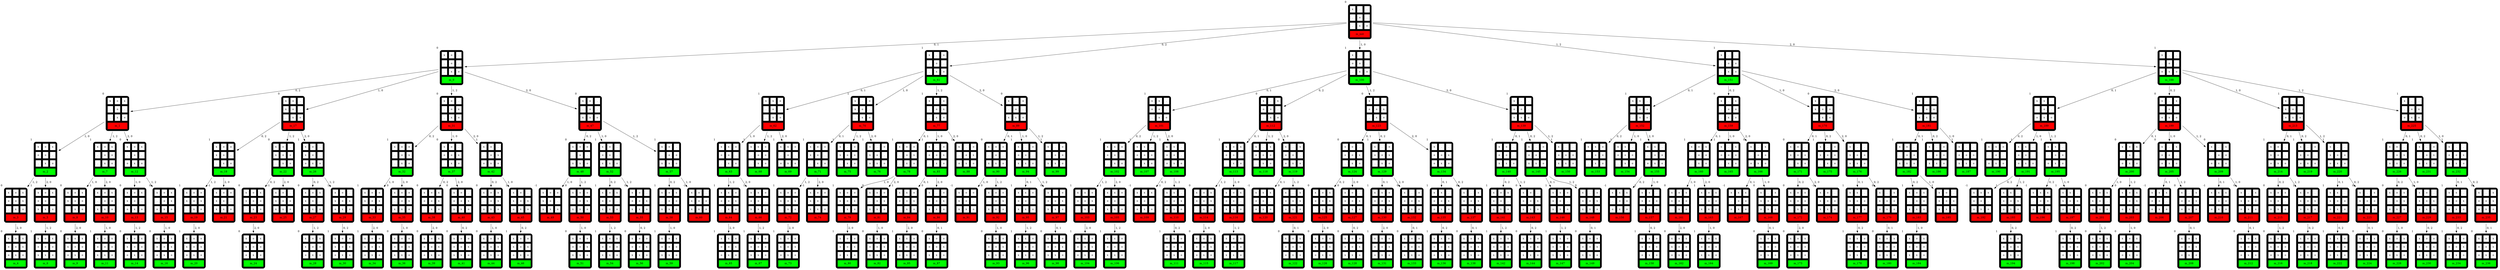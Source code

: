 digraph{
m_0 [shape=none label=<<TABLE border="0" cellspacing="10" cellpadding="10" style="rounded" bgcolor="black">
	<TR>
		<TD bgcolor="white">x</TD>
		<TD bgcolor="white">.</TD>
		<TD bgcolor="white">.</TD>
	</TR>
	<TR>
		<TD bgcolor="white">.</TD>
		<TD bgcolor="white">o</TD>
		<TD bgcolor="white">.</TD>
	</TR>
	<TR>
		<TD bgcolor="white">.</TD>
		<TD bgcolor="white">x</TD>
		<TD bgcolor="white">o</TD>
	</TR>
	<TR><TD bgcolor="red" colspan="3">m_init</TD></TR>
</TABLE>>];
m_1 [shape=none label=<<TABLE border="0" cellspacing="10" cellpadding="10" style="rounded" bgcolor="black">
	<TR>
		<TD bgcolor="white">x</TD>
		<TD bgcolor="white">o</TD>
		<TD bgcolor="white">.</TD>
	</TR>
	<TR>
		<TD bgcolor="white">.</TD>
		<TD bgcolor="white">o</TD>
		<TD bgcolor="white">.</TD>
	</TR>
	<TR>
		<TD bgcolor="white">.</TD>
		<TD bgcolor="white">x</TD>
		<TD bgcolor="white">o</TD>
	</TR>
	<TR><TD bgcolor="green" colspan="3">m_0</TD></TR>
</TABLE>>];
m_2 [shape=none label=<<TABLE border="0" cellspacing="10" cellpadding="10" style="rounded" bgcolor="black">
	<TR>
		<TD bgcolor="white">x</TD>
		<TD bgcolor="white">o</TD>
		<TD bgcolor="white">x</TD>
	</TR>
	<TR>
		<TD bgcolor="white">.</TD>
		<TD bgcolor="white">o</TD>
		<TD bgcolor="white">.</TD>
	</TR>
	<TR>
		<TD bgcolor="white">.</TD>
		<TD bgcolor="white">x</TD>
		<TD bgcolor="white">o</TD>
	</TR>
	<TR><TD bgcolor="red" colspan="3">m_1</TD></TR>
</TABLE>>];
m_3 [shape=none label=<<TABLE border="0" cellspacing="10" cellpadding="10" style="rounded" bgcolor="black">
	<TR>
		<TD bgcolor="white">x</TD>
		<TD bgcolor="white">o</TD>
		<TD bgcolor="white">x</TD>
	</TR>
	<TR>
		<TD bgcolor="white">o</TD>
		<TD bgcolor="white">o</TD>
		<TD bgcolor="white">.</TD>
	</TR>
	<TR>
		<TD bgcolor="white">.</TD>
		<TD bgcolor="white">x</TD>
		<TD bgcolor="white">o</TD>
	</TR>
	<TR><TD bgcolor="green" colspan="3">m_2</TD></TR>
</TABLE>>];
m_4 [shape=none label=<<TABLE border="0" cellspacing="10" cellpadding="10" style="rounded" bgcolor="black">
	<TR>
		<TD bgcolor="white">x</TD>
		<TD bgcolor="white">o</TD>
		<TD bgcolor="white">x</TD>
	</TR>
	<TR>
		<TD bgcolor="white">o</TD>
		<TD bgcolor="white">o</TD>
		<TD bgcolor="white">x</TD>
	</TR>
	<TR>
		<TD bgcolor="white">.</TD>
		<TD bgcolor="white">x</TD>
		<TD bgcolor="white">o</TD>
	</TR>
	<TR><TD bgcolor="red" colspan="3">m_3</TD></TR>
</TABLE>>];
m_5 [shape=none label=<<TABLE border="0" cellspacing="10" cellpadding="10" style="rounded" bgcolor="black">
	<TR>
		<TD bgcolor="white">x</TD>
		<TD bgcolor="white">o</TD>
		<TD bgcolor="white">x</TD>
	</TR>
	<TR>
		<TD bgcolor="white">o</TD>
		<TD bgcolor="white">o</TD>
		<TD bgcolor="white">x</TD>
	</TR>
	<TR>
		<TD bgcolor="white">o</TD>
		<TD bgcolor="white">x</TD>
		<TD bgcolor="white">o</TD>
	</TR>
	<TR><TD bgcolor="green" colspan="3">m_4</TD></TR>
</TABLE>>];
m_5[xlabel="0"]
m_4-> m_5 [label=" 2, 0"];
m_4[xlabel="0"]
m_3-> m_4 [label=" 1, 2"];
m_6 [shape=none label=<<TABLE border="0" cellspacing="10" cellpadding="10" style="rounded" bgcolor="black">
	<TR>
		<TD bgcolor="white">x</TD>
		<TD bgcolor="white">o</TD>
		<TD bgcolor="white">x</TD>
	</TR>
	<TR>
		<TD bgcolor="white">o</TD>
		<TD bgcolor="white">o</TD>
		<TD bgcolor="white">.</TD>
	</TR>
	<TR>
		<TD bgcolor="white">x</TD>
		<TD bgcolor="white">x</TD>
		<TD bgcolor="white">o</TD>
	</TR>
	<TR><TD bgcolor="red" colspan="3">m_5</TD></TR>
</TABLE>>];
m_7 [shape=none label=<<TABLE border="0" cellspacing="10" cellpadding="10" style="rounded" bgcolor="black">
	<TR>
		<TD bgcolor="white">x</TD>
		<TD bgcolor="white">o</TD>
		<TD bgcolor="white">x</TD>
	</TR>
	<TR>
		<TD bgcolor="white">o</TD>
		<TD bgcolor="white">o</TD>
		<TD bgcolor="white">o</TD>
	</TR>
	<TR>
		<TD bgcolor="white">x</TD>
		<TD bgcolor="white">x</TD>
		<TD bgcolor="white">o</TD>
	</TR>
	<TR><TD bgcolor="green" colspan="3">m_6</TD></TR>
</TABLE>>];
m_7[xlabel="1"]
m_6-> m_7 [label=" 1, 2"];
m_6[xlabel="1"]
m_3-> m_6 [label=" 2, 0"];
m_3[xlabel="1"]
m_2-> m_3 [label=" 1, 0"];
m_8 [shape=none label=<<TABLE border="0" cellspacing="10" cellpadding="10" style="rounded" bgcolor="black">
	<TR>
		<TD bgcolor="white">x</TD>
		<TD bgcolor="white">o</TD>
		<TD bgcolor="white">x</TD>
	</TR>
	<TR>
		<TD bgcolor="white">.</TD>
		<TD bgcolor="white">o</TD>
		<TD bgcolor="white">o</TD>
	</TR>
	<TR>
		<TD bgcolor="white">.</TD>
		<TD bgcolor="white">x</TD>
		<TD bgcolor="white">o</TD>
	</TR>
	<TR><TD bgcolor="green" colspan="3">m_7</TD></TR>
</TABLE>>];
m_9 [shape=none label=<<TABLE border="0" cellspacing="10" cellpadding="10" style="rounded" bgcolor="black">
	<TR>
		<TD bgcolor="white">x</TD>
		<TD bgcolor="white">o</TD>
		<TD bgcolor="white">x</TD>
	</TR>
	<TR>
		<TD bgcolor="white">x</TD>
		<TD bgcolor="white">o</TD>
		<TD bgcolor="white">o</TD>
	</TR>
	<TR>
		<TD bgcolor="white">.</TD>
		<TD bgcolor="white">x</TD>
		<TD bgcolor="white">o</TD>
	</TR>
	<TR><TD bgcolor="red" colspan="3">m_8</TD></TR>
</TABLE>>];
m_10 [shape=none label=<<TABLE border="0" cellspacing="10" cellpadding="10" style="rounded" bgcolor="black">
	<TR>
		<TD bgcolor="white">x</TD>
		<TD bgcolor="white">o</TD>
		<TD bgcolor="white">x</TD>
	</TR>
	<TR>
		<TD bgcolor="white">x</TD>
		<TD bgcolor="white">o</TD>
		<TD bgcolor="white">o</TD>
	</TR>
	<TR>
		<TD bgcolor="white">o</TD>
		<TD bgcolor="white">x</TD>
		<TD bgcolor="white">o</TD>
	</TR>
	<TR><TD bgcolor="green" colspan="3">m_9</TD></TR>
</TABLE>>];
m_10[xlabel="0"]
m_9-> m_10 [label=" 2, 0"];
m_9[xlabel="0"]
m_8-> m_9 [label=" 1, 0"];
m_11 [shape=none label=<<TABLE border="0" cellspacing="10" cellpadding="10" style="rounded" bgcolor="black">
	<TR>
		<TD bgcolor="white">x</TD>
		<TD bgcolor="white">o</TD>
		<TD bgcolor="white">x</TD>
	</TR>
	<TR>
		<TD bgcolor="white">.</TD>
		<TD bgcolor="white">o</TD>
		<TD bgcolor="white">o</TD>
	</TR>
	<TR>
		<TD bgcolor="white">x</TD>
		<TD bgcolor="white">x</TD>
		<TD bgcolor="white">o</TD>
	</TR>
	<TR><TD bgcolor="red" colspan="3">m_10</TD></TR>
</TABLE>>];
m_12 [shape=none label=<<TABLE border="0" cellspacing="10" cellpadding="10" style="rounded" bgcolor="black">
	<TR>
		<TD bgcolor="white">x</TD>
		<TD bgcolor="white">o</TD>
		<TD bgcolor="white">x</TD>
	</TR>
	<TR>
		<TD bgcolor="white">o</TD>
		<TD bgcolor="white">o</TD>
		<TD bgcolor="white">o</TD>
	</TR>
	<TR>
		<TD bgcolor="white">x</TD>
		<TD bgcolor="white">x</TD>
		<TD bgcolor="white">o</TD>
	</TR>
	<TR><TD bgcolor="green" colspan="3">m_11</TD></TR>
</TABLE>>];
m_12[xlabel="1"]
m_11-> m_12 [label=" 1, 0"];
m_11[xlabel="1"]
m_8-> m_11 [label=" 2, 0"];
m_8[xlabel="1"]
m_2-> m_8 [label=" 1, 2"];
m_13 [shape=none label=<<TABLE border="0" cellspacing="10" cellpadding="10" style="rounded" bgcolor="black">
	<TR>
		<TD bgcolor="white">x</TD>
		<TD bgcolor="white">o</TD>
		<TD bgcolor="white">x</TD>
	</TR>
	<TR>
		<TD bgcolor="white">.</TD>
		<TD bgcolor="white">o</TD>
		<TD bgcolor="white">.</TD>
	</TR>
	<TR>
		<TD bgcolor="white">o</TD>
		<TD bgcolor="white">x</TD>
		<TD bgcolor="white">o</TD>
	</TR>
	<TR><TD bgcolor="green" colspan="3">m_12</TD></TR>
</TABLE>>];
m_14 [shape=none label=<<TABLE border="0" cellspacing="10" cellpadding="10" style="rounded" bgcolor="black">
	<TR>
		<TD bgcolor="white">x</TD>
		<TD bgcolor="white">o</TD>
		<TD bgcolor="white">x</TD>
	</TR>
	<TR>
		<TD bgcolor="white">x</TD>
		<TD bgcolor="white">o</TD>
		<TD bgcolor="white">.</TD>
	</TR>
	<TR>
		<TD bgcolor="white">o</TD>
		<TD bgcolor="white">x</TD>
		<TD bgcolor="white">o</TD>
	</TR>
	<TR><TD bgcolor="red" colspan="3">m_13</TD></TR>
</TABLE>>];
m_15 [shape=none label=<<TABLE border="0" cellspacing="10" cellpadding="10" style="rounded" bgcolor="black">
	<TR>
		<TD bgcolor="white">x</TD>
		<TD bgcolor="white">o</TD>
		<TD bgcolor="white">x</TD>
	</TR>
	<TR>
		<TD bgcolor="white">x</TD>
		<TD bgcolor="white">o</TD>
		<TD bgcolor="white">o</TD>
	</TR>
	<TR>
		<TD bgcolor="white">o</TD>
		<TD bgcolor="white">x</TD>
		<TD bgcolor="white">o</TD>
	</TR>
	<TR><TD bgcolor="green" colspan="3">m_14</TD></TR>
</TABLE>>];
m_15[xlabel="0"]
m_14-> m_15 [label=" 1, 2"];
m_14[xlabel="0"]
m_13-> m_14 [label=" 1, 0"];
m_16 [shape=none label=<<TABLE border="0" cellspacing="10" cellpadding="10" style="rounded" bgcolor="black">
	<TR>
		<TD bgcolor="white">x</TD>
		<TD bgcolor="white">o</TD>
		<TD bgcolor="white">x</TD>
	</TR>
	<TR>
		<TD bgcolor="white">.</TD>
		<TD bgcolor="white">o</TD>
		<TD bgcolor="white">x</TD>
	</TR>
	<TR>
		<TD bgcolor="white">o</TD>
		<TD bgcolor="white">x</TD>
		<TD bgcolor="white">o</TD>
	</TR>
	<TR><TD bgcolor="red" colspan="3">m_15</TD></TR>
</TABLE>>];
m_17 [shape=none label=<<TABLE border="0" cellspacing="10" cellpadding="10" style="rounded" bgcolor="black">
	<TR>
		<TD bgcolor="white">x</TD>
		<TD bgcolor="white">o</TD>
		<TD bgcolor="white">x</TD>
	</TR>
	<TR>
		<TD bgcolor="white">o</TD>
		<TD bgcolor="white">o</TD>
		<TD bgcolor="white">x</TD>
	</TR>
	<TR>
		<TD bgcolor="white">o</TD>
		<TD bgcolor="white">x</TD>
		<TD bgcolor="white">o</TD>
	</TR>
	<TR><TD bgcolor="green" colspan="3">m_16</TD></TR>
</TABLE>>];
m_17[xlabel="0"]
m_16-> m_17 [label=" 1, 0"];
m_16[xlabel="0"]
m_13-> m_16 [label=" 1, 2"];
m_13[xlabel="0"]
m_2-> m_13 [label=" 2, 0"];
m_2[xlabel="0"]
m_1-> m_2 [label=" 0, 2"];
m_18 [shape=none label=<<TABLE border="0" cellspacing="10" cellpadding="10" style="rounded" bgcolor="black">
	<TR>
		<TD bgcolor="white">x</TD>
		<TD bgcolor="white">o</TD>
		<TD bgcolor="white">.</TD>
	</TR>
	<TR>
		<TD bgcolor="white">x</TD>
		<TD bgcolor="white">o</TD>
		<TD bgcolor="white">.</TD>
	</TR>
	<TR>
		<TD bgcolor="white">.</TD>
		<TD bgcolor="white">x</TD>
		<TD bgcolor="white">o</TD>
	</TR>
	<TR><TD bgcolor="red" colspan="3">m_17</TD></TR>
</TABLE>>];
m_19 [shape=none label=<<TABLE border="0" cellspacing="10" cellpadding="10" style="rounded" bgcolor="black">
	<TR>
		<TD bgcolor="white">x</TD>
		<TD bgcolor="white">o</TD>
		<TD bgcolor="white">o</TD>
	</TR>
	<TR>
		<TD bgcolor="white">x</TD>
		<TD bgcolor="white">o</TD>
		<TD bgcolor="white">.</TD>
	</TR>
	<TR>
		<TD bgcolor="white">.</TD>
		<TD bgcolor="white">x</TD>
		<TD bgcolor="white">o</TD>
	</TR>
	<TR><TD bgcolor="green" colspan="3">m_18</TD></TR>
</TABLE>>];
m_20 [shape=none label=<<TABLE border="0" cellspacing="10" cellpadding="10" style="rounded" bgcolor="black">
	<TR>
		<TD bgcolor="white">x</TD>
		<TD bgcolor="white">o</TD>
		<TD bgcolor="white">o</TD>
	</TR>
	<TR>
		<TD bgcolor="white">x</TD>
		<TD bgcolor="white">o</TD>
		<TD bgcolor="white">x</TD>
	</TR>
	<TR>
		<TD bgcolor="white">.</TD>
		<TD bgcolor="white">x</TD>
		<TD bgcolor="white">o</TD>
	</TR>
	<TR><TD bgcolor="red" colspan="3">m_19</TD></TR>
</TABLE>>];
m_21 [shape=none label=<<TABLE border="0" cellspacing="10" cellpadding="10" style="rounded" bgcolor="black">
	<TR>
		<TD bgcolor="white">x</TD>
		<TD bgcolor="white">o</TD>
		<TD bgcolor="white">o</TD>
	</TR>
	<TR>
		<TD bgcolor="white">x</TD>
		<TD bgcolor="white">o</TD>
		<TD bgcolor="white">x</TD>
	</TR>
	<TR>
		<TD bgcolor="white">o</TD>
		<TD bgcolor="white">x</TD>
		<TD bgcolor="white">o</TD>
	</TR>
	<TR><TD bgcolor="green" colspan="3">m_20</TD></TR>
</TABLE>>];
m_21[xlabel="1"]
m_20-> m_21 [label=" 2, 0"];
m_20[xlabel="1"]
m_19-> m_20 [label=" 1, 2"];
m_22 [shape=none label=<<TABLE border="0" cellspacing="10" cellpadding="10" style="rounded" bgcolor="black">
	<TR>
		<TD bgcolor="white">x</TD>
		<TD bgcolor="white">o</TD>
		<TD bgcolor="white">o</TD>
	</TR>
	<TR>
		<TD bgcolor="white">x</TD>
		<TD bgcolor="white">o</TD>
		<TD bgcolor="white">.</TD>
	</TR>
	<TR>
		<TD bgcolor="white">x</TD>
		<TD bgcolor="white">x</TD>
		<TD bgcolor="white">o</TD>
	</TR>
	<TR><TD bgcolor="red" colspan="3">m_21</TD></TR>
</TABLE>>];
m_22[xlabel="-1"]
m_19-> m_22 [label=" 2, 0"];
m_19[xlabel="1"]
m_18-> m_19 [label=" 0, 2"];
m_23 [shape=none label=<<TABLE border="0" cellspacing="10" cellpadding="10" style="rounded" bgcolor="black">
	<TR>
		<TD bgcolor="white">x</TD>
		<TD bgcolor="white">o</TD>
		<TD bgcolor="white">.</TD>
	</TR>
	<TR>
		<TD bgcolor="white">x</TD>
		<TD bgcolor="white">o</TD>
		<TD bgcolor="white">o</TD>
	</TR>
	<TR>
		<TD bgcolor="white">.</TD>
		<TD bgcolor="white">x</TD>
		<TD bgcolor="white">o</TD>
	</TR>
	<TR><TD bgcolor="green" colspan="3">m_22</TD></TR>
</TABLE>>];
m_24 [shape=none label=<<TABLE border="0" cellspacing="10" cellpadding="10" style="rounded" bgcolor="black">
	<TR>
		<TD bgcolor="white">x</TD>
		<TD bgcolor="white">o</TD>
		<TD bgcolor="white">x</TD>
	</TR>
	<TR>
		<TD bgcolor="white">x</TD>
		<TD bgcolor="white">o</TD>
		<TD bgcolor="white">o</TD>
	</TR>
	<TR>
		<TD bgcolor="white">.</TD>
		<TD bgcolor="white">x</TD>
		<TD bgcolor="white">o</TD>
	</TR>
	<TR><TD bgcolor="red" colspan="3">m_23</TD></TR>
</TABLE>>];
m_25 [shape=none label=<<TABLE border="0" cellspacing="10" cellpadding="10" style="rounded" bgcolor="black">
	<TR>
		<TD bgcolor="white">x</TD>
		<TD bgcolor="white">o</TD>
		<TD bgcolor="white">x</TD>
	</TR>
	<TR>
		<TD bgcolor="white">x</TD>
		<TD bgcolor="white">o</TD>
		<TD bgcolor="white">o</TD>
	</TR>
	<TR>
		<TD bgcolor="white">o</TD>
		<TD bgcolor="white">x</TD>
		<TD bgcolor="white">o</TD>
	</TR>
	<TR><TD bgcolor="green" colspan="3">m_24</TD></TR>
</TABLE>>];
m_25[xlabel="0"]
m_24-> m_25 [label=" 2, 0"];
m_24[xlabel="0"]
m_23-> m_24 [label=" 0, 2"];
m_26 [shape=none label=<<TABLE border="0" cellspacing="10" cellpadding="10" style="rounded" bgcolor="black">
	<TR>
		<TD bgcolor="white">x</TD>
		<TD bgcolor="white">o</TD>
		<TD bgcolor="white">.</TD>
	</TR>
	<TR>
		<TD bgcolor="white">x</TD>
		<TD bgcolor="white">o</TD>
		<TD bgcolor="white">o</TD>
	</TR>
	<TR>
		<TD bgcolor="white">x</TD>
		<TD bgcolor="white">x</TD>
		<TD bgcolor="white">o</TD>
	</TR>
	<TR><TD bgcolor="red" colspan="3">m_25</TD></TR>
</TABLE>>];
m_26[xlabel="-1"]
m_23-> m_26 [label=" 2, 0"];
m_23[xlabel="0"]
m_18-> m_23 [label=" 1, 2"];
m_27 [shape=none label=<<TABLE border="0" cellspacing="10" cellpadding="10" style="rounded" bgcolor="black">
	<TR>
		<TD bgcolor="white">x</TD>
		<TD bgcolor="white">o</TD>
		<TD bgcolor="white">.</TD>
	</TR>
	<TR>
		<TD bgcolor="white">x</TD>
		<TD bgcolor="white">o</TD>
		<TD bgcolor="white">.</TD>
	</TR>
	<TR>
		<TD bgcolor="white">o</TD>
		<TD bgcolor="white">x</TD>
		<TD bgcolor="white">o</TD>
	</TR>
	<TR><TD bgcolor="green" colspan="3">m_26</TD></TR>
</TABLE>>];
m_28 [shape=none label=<<TABLE border="0" cellspacing="10" cellpadding="10" style="rounded" bgcolor="black">
	<TR>
		<TD bgcolor="white">x</TD>
		<TD bgcolor="white">o</TD>
		<TD bgcolor="white">x</TD>
	</TR>
	<TR>
		<TD bgcolor="white">x</TD>
		<TD bgcolor="white">o</TD>
		<TD bgcolor="white">.</TD>
	</TR>
	<TR>
		<TD bgcolor="white">o</TD>
		<TD bgcolor="white">x</TD>
		<TD bgcolor="white">o</TD>
	</TR>
	<TR><TD bgcolor="red" colspan="3">m_27</TD></TR>
</TABLE>>];
m_29 [shape=none label=<<TABLE border="0" cellspacing="10" cellpadding="10" style="rounded" bgcolor="black">
	<TR>
		<TD bgcolor="white">x</TD>
		<TD bgcolor="white">o</TD>
		<TD bgcolor="white">x</TD>
	</TR>
	<TR>
		<TD bgcolor="white">x</TD>
		<TD bgcolor="white">o</TD>
		<TD bgcolor="white">o</TD>
	</TR>
	<TR>
		<TD bgcolor="white">o</TD>
		<TD bgcolor="white">x</TD>
		<TD bgcolor="white">o</TD>
	</TR>
	<TR><TD bgcolor="green" colspan="3">m_28</TD></TR>
</TABLE>>];
m_29[xlabel="0"]
m_28-> m_29 [label=" 1, 2"];
m_28[xlabel="0"]
m_27-> m_28 [label=" 0, 2"];
m_30 [shape=none label=<<TABLE border="0" cellspacing="10" cellpadding="10" style="rounded" bgcolor="black">
	<TR>
		<TD bgcolor="white">x</TD>
		<TD bgcolor="white">o</TD>
		<TD bgcolor="white">.</TD>
	</TR>
	<TR>
		<TD bgcolor="white">x</TD>
		<TD bgcolor="white">o</TD>
		<TD bgcolor="white">x</TD>
	</TR>
	<TR>
		<TD bgcolor="white">o</TD>
		<TD bgcolor="white">x</TD>
		<TD bgcolor="white">o</TD>
	</TR>
	<TR><TD bgcolor="red" colspan="3">m_29</TD></TR>
</TABLE>>];
m_31 [shape=none label=<<TABLE border="0" cellspacing="10" cellpadding="10" style="rounded" bgcolor="black">
	<TR>
		<TD bgcolor="white">x</TD>
		<TD bgcolor="white">o</TD>
		<TD bgcolor="white">o</TD>
	</TR>
	<TR>
		<TD bgcolor="white">x</TD>
		<TD bgcolor="white">o</TD>
		<TD bgcolor="white">x</TD>
	</TR>
	<TR>
		<TD bgcolor="white">o</TD>
		<TD bgcolor="white">x</TD>
		<TD bgcolor="white">o</TD>
	</TR>
	<TR><TD bgcolor="green" colspan="3">m_30</TD></TR>
</TABLE>>];
m_31[xlabel="1"]
m_30-> m_31 [label=" 0, 2"];
m_30[xlabel="1"]
m_27-> m_30 [label=" 1, 2"];
m_27[xlabel="1"]
m_18-> m_27 [label=" 2, 0"];
m_18[xlabel="0"]
m_1-> m_18 [label=" 1, 0"];
m_32 [shape=none label=<<TABLE border="0" cellspacing="10" cellpadding="10" style="rounded" bgcolor="black">
	<TR>
		<TD bgcolor="white">x</TD>
		<TD bgcolor="white">o</TD>
		<TD bgcolor="white">.</TD>
	</TR>
	<TR>
		<TD bgcolor="white">.</TD>
		<TD bgcolor="white">o</TD>
		<TD bgcolor="white">x</TD>
	</TR>
	<TR>
		<TD bgcolor="white">.</TD>
		<TD bgcolor="white">x</TD>
		<TD bgcolor="white">o</TD>
	</TR>
	<TR><TD bgcolor="red" colspan="3">m_31</TD></TR>
</TABLE>>];
m_33 [shape=none label=<<TABLE border="0" cellspacing="10" cellpadding="10" style="rounded" bgcolor="black">
	<TR>
		<TD bgcolor="white">x</TD>
		<TD bgcolor="white">o</TD>
		<TD bgcolor="white">o</TD>
	</TR>
	<TR>
		<TD bgcolor="white">.</TD>
		<TD bgcolor="white">o</TD>
		<TD bgcolor="white">x</TD>
	</TR>
	<TR>
		<TD bgcolor="white">.</TD>
		<TD bgcolor="white">x</TD>
		<TD bgcolor="white">o</TD>
	</TR>
	<TR><TD bgcolor="green" colspan="3">m_32</TD></TR>
</TABLE>>];
m_34 [shape=none label=<<TABLE border="0" cellspacing="10" cellpadding="10" style="rounded" bgcolor="black">
	<TR>
		<TD bgcolor="white">x</TD>
		<TD bgcolor="white">o</TD>
		<TD bgcolor="white">o</TD>
	</TR>
	<TR>
		<TD bgcolor="white">x</TD>
		<TD bgcolor="white">o</TD>
		<TD bgcolor="white">x</TD>
	</TR>
	<TR>
		<TD bgcolor="white">.</TD>
		<TD bgcolor="white">x</TD>
		<TD bgcolor="white">o</TD>
	</TR>
	<TR><TD bgcolor="red" colspan="3">m_33</TD></TR>
</TABLE>>];
m_35 [shape=none label=<<TABLE border="0" cellspacing="10" cellpadding="10" style="rounded" bgcolor="black">
	<TR>
		<TD bgcolor="white">x</TD>
		<TD bgcolor="white">o</TD>
		<TD bgcolor="white">o</TD>
	</TR>
	<TR>
		<TD bgcolor="white">x</TD>
		<TD bgcolor="white">o</TD>
		<TD bgcolor="white">x</TD>
	</TR>
	<TR>
		<TD bgcolor="white">o</TD>
		<TD bgcolor="white">x</TD>
		<TD bgcolor="white">o</TD>
	</TR>
	<TR><TD bgcolor="green" colspan="3">m_34</TD></TR>
</TABLE>>];
m_35[xlabel="1"]
m_34-> m_35 [label=" 2, 0"];
m_34[xlabel="1"]
m_33-> m_34 [label=" 1, 0"];
m_36 [shape=none label=<<TABLE border="0" cellspacing="10" cellpadding="10" style="rounded" bgcolor="black">
	<TR>
		<TD bgcolor="white">x</TD>
		<TD bgcolor="white">o</TD>
		<TD bgcolor="white">o</TD>
	</TR>
	<TR>
		<TD bgcolor="white">.</TD>
		<TD bgcolor="white">o</TD>
		<TD bgcolor="white">x</TD>
	</TR>
	<TR>
		<TD bgcolor="white">x</TD>
		<TD bgcolor="white">x</TD>
		<TD bgcolor="white">o</TD>
	</TR>
	<TR><TD bgcolor="red" colspan="3">m_35</TD></TR>
</TABLE>>];
m_37 [shape=none label=<<TABLE border="0" cellspacing="10" cellpadding="10" style="rounded" bgcolor="black">
	<TR>
		<TD bgcolor="white">x</TD>
		<TD bgcolor="white">o</TD>
		<TD bgcolor="white">o</TD>
	</TR>
	<TR>
		<TD bgcolor="white">o</TD>
		<TD bgcolor="white">o</TD>
		<TD bgcolor="white">x</TD>
	</TR>
	<TR>
		<TD bgcolor="white">x</TD>
		<TD bgcolor="white">x</TD>
		<TD bgcolor="white">o</TD>
	</TR>
	<TR><TD bgcolor="green" colspan="3">m_36</TD></TR>
</TABLE>>];
m_37[xlabel="0"]
m_36-> m_37 [label=" 1, 0"];
m_36[xlabel="0"]
m_33-> m_36 [label=" 2, 0"];
m_33[xlabel="1"]
m_32-> m_33 [label=" 0, 2"];
m_38 [shape=none label=<<TABLE border="0" cellspacing="10" cellpadding="10" style="rounded" bgcolor="black">
	<TR>
		<TD bgcolor="white">x</TD>
		<TD bgcolor="white">o</TD>
		<TD bgcolor="white">.</TD>
	</TR>
	<TR>
		<TD bgcolor="white">o</TD>
		<TD bgcolor="white">o</TD>
		<TD bgcolor="white">x</TD>
	</TR>
	<TR>
		<TD bgcolor="white">.</TD>
		<TD bgcolor="white">x</TD>
		<TD bgcolor="white">o</TD>
	</TR>
	<TR><TD bgcolor="green" colspan="3">m_37</TD></TR>
</TABLE>>];
m_39 [shape=none label=<<TABLE border="0" cellspacing="10" cellpadding="10" style="rounded" bgcolor="black">
	<TR>
		<TD bgcolor="white">x</TD>
		<TD bgcolor="white">o</TD>
		<TD bgcolor="white">x</TD>
	</TR>
	<TR>
		<TD bgcolor="white">o</TD>
		<TD bgcolor="white">o</TD>
		<TD bgcolor="white">x</TD>
	</TR>
	<TR>
		<TD bgcolor="white">.</TD>
		<TD bgcolor="white">x</TD>
		<TD bgcolor="white">o</TD>
	</TR>
	<TR><TD bgcolor="red" colspan="3">m_38</TD></TR>
</TABLE>>];
m_40 [shape=none label=<<TABLE border="0" cellspacing="10" cellpadding="10" style="rounded" bgcolor="black">
	<TR>
		<TD bgcolor="white">x</TD>
		<TD bgcolor="white">o</TD>
		<TD bgcolor="white">x</TD>
	</TR>
	<TR>
		<TD bgcolor="white">o</TD>
		<TD bgcolor="white">o</TD>
		<TD bgcolor="white">x</TD>
	</TR>
	<TR>
		<TD bgcolor="white">o</TD>
		<TD bgcolor="white">x</TD>
		<TD bgcolor="white">o</TD>
	</TR>
	<TR><TD bgcolor="green" colspan="3">m_39</TD></TR>
</TABLE>>];
m_40[xlabel="0"]
m_39-> m_40 [label=" 2, 0"];
m_39[xlabel="0"]
m_38-> m_39 [label=" 0, 2"];
m_41 [shape=none label=<<TABLE border="0" cellspacing="10" cellpadding="10" style="rounded" bgcolor="black">
	<TR>
		<TD bgcolor="white">x</TD>
		<TD bgcolor="white">o</TD>
		<TD bgcolor="white">.</TD>
	</TR>
	<TR>
		<TD bgcolor="white">o</TD>
		<TD bgcolor="white">o</TD>
		<TD bgcolor="white">x</TD>
	</TR>
	<TR>
		<TD bgcolor="white">x</TD>
		<TD bgcolor="white">x</TD>
		<TD bgcolor="white">o</TD>
	</TR>
	<TR><TD bgcolor="red" colspan="3">m_40</TD></TR>
</TABLE>>];
m_42 [shape=none label=<<TABLE border="0" cellspacing="10" cellpadding="10" style="rounded" bgcolor="black">
	<TR>
		<TD bgcolor="white">x</TD>
		<TD bgcolor="white">o</TD>
		<TD bgcolor="white">o</TD>
	</TR>
	<TR>
		<TD bgcolor="white">o</TD>
		<TD bgcolor="white">o</TD>
		<TD bgcolor="white">x</TD>
	</TR>
	<TR>
		<TD bgcolor="white">x</TD>
		<TD bgcolor="white">x</TD>
		<TD bgcolor="white">o</TD>
	</TR>
	<TR><TD bgcolor="green" colspan="3">m_41</TD></TR>
</TABLE>>];
m_42[xlabel="0"]
m_41-> m_42 [label=" 0, 2"];
m_41[xlabel="0"]
m_38-> m_41 [label=" 2, 0"];
m_38[xlabel="0"]
m_32-> m_38 [label=" 1, 0"];
m_43 [shape=none label=<<TABLE border="0" cellspacing="10" cellpadding="10" style="rounded" bgcolor="black">
	<TR>
		<TD bgcolor="white">x</TD>
		<TD bgcolor="white">o</TD>
		<TD bgcolor="white">.</TD>
	</TR>
	<TR>
		<TD bgcolor="white">.</TD>
		<TD bgcolor="white">o</TD>
		<TD bgcolor="white">x</TD>
	</TR>
	<TR>
		<TD bgcolor="white">o</TD>
		<TD bgcolor="white">x</TD>
		<TD bgcolor="white">o</TD>
	</TR>
	<TR><TD bgcolor="green" colspan="3">m_42</TD></TR>
</TABLE>>];
m_44 [shape=none label=<<TABLE border="0" cellspacing="10" cellpadding="10" style="rounded" bgcolor="black">
	<TR>
		<TD bgcolor="white">x</TD>
		<TD bgcolor="white">o</TD>
		<TD bgcolor="white">x</TD>
	</TR>
	<TR>
		<TD bgcolor="white">.</TD>
		<TD bgcolor="white">o</TD>
		<TD bgcolor="white">x</TD>
	</TR>
	<TR>
		<TD bgcolor="white">o</TD>
		<TD bgcolor="white">x</TD>
		<TD bgcolor="white">o</TD>
	</TR>
	<TR><TD bgcolor="red" colspan="3">m_43</TD></TR>
</TABLE>>];
m_45 [shape=none label=<<TABLE border="0" cellspacing="10" cellpadding="10" style="rounded" bgcolor="black">
	<TR>
		<TD bgcolor="white">x</TD>
		<TD bgcolor="white">o</TD>
		<TD bgcolor="white">x</TD>
	</TR>
	<TR>
		<TD bgcolor="white">o</TD>
		<TD bgcolor="white">o</TD>
		<TD bgcolor="white">x</TD>
	</TR>
	<TR>
		<TD bgcolor="white">o</TD>
		<TD bgcolor="white">x</TD>
		<TD bgcolor="white">o</TD>
	</TR>
	<TR><TD bgcolor="green" colspan="3">m_44</TD></TR>
</TABLE>>];
m_45[xlabel="0"]
m_44-> m_45 [label=" 1, 0"];
m_44[xlabel="0"]
m_43-> m_44 [label=" 0, 2"];
m_46 [shape=none label=<<TABLE border="0" cellspacing="10" cellpadding="10" style="rounded" bgcolor="black">
	<TR>
		<TD bgcolor="white">x</TD>
		<TD bgcolor="white">o</TD>
		<TD bgcolor="white">.</TD>
	</TR>
	<TR>
		<TD bgcolor="white">x</TD>
		<TD bgcolor="white">o</TD>
		<TD bgcolor="white">x</TD>
	</TR>
	<TR>
		<TD bgcolor="white">o</TD>
		<TD bgcolor="white">x</TD>
		<TD bgcolor="white">o</TD>
	</TR>
	<TR><TD bgcolor="red" colspan="3">m_45</TD></TR>
</TABLE>>];
m_47 [shape=none label=<<TABLE border="0" cellspacing="10" cellpadding="10" style="rounded" bgcolor="black">
	<TR>
		<TD bgcolor="white">x</TD>
		<TD bgcolor="white">o</TD>
		<TD bgcolor="white">o</TD>
	</TR>
	<TR>
		<TD bgcolor="white">x</TD>
		<TD bgcolor="white">o</TD>
		<TD bgcolor="white">x</TD>
	</TR>
	<TR>
		<TD bgcolor="white">o</TD>
		<TD bgcolor="white">x</TD>
		<TD bgcolor="white">o</TD>
	</TR>
	<TR><TD bgcolor="green" colspan="3">m_46</TD></TR>
</TABLE>>];
m_47[xlabel="1"]
m_46-> m_47 [label=" 0, 2"];
m_46[xlabel="1"]
m_43-> m_46 [label=" 1, 0"];
m_43[xlabel="1"]
m_32-> m_43 [label=" 2, 0"];
m_32[xlabel="0"]
m_1-> m_32 [label=" 1, 2"];
m_48 [shape=none label=<<TABLE border="0" cellspacing="10" cellpadding="10" style="rounded" bgcolor="black">
	<TR>
		<TD bgcolor="white">x</TD>
		<TD bgcolor="white">o</TD>
		<TD bgcolor="white">.</TD>
	</TR>
	<TR>
		<TD bgcolor="white">.</TD>
		<TD bgcolor="white">o</TD>
		<TD bgcolor="white">.</TD>
	</TR>
	<TR>
		<TD bgcolor="white">x</TD>
		<TD bgcolor="white">x</TD>
		<TD bgcolor="white">o</TD>
	</TR>
	<TR><TD bgcolor="red" colspan="3">m_47</TD></TR>
</TABLE>>];
m_49 [shape=none label=<<TABLE border="0" cellspacing="10" cellpadding="10" style="rounded" bgcolor="black">
	<TR>
		<TD bgcolor="white">x</TD>
		<TD bgcolor="white">o</TD>
		<TD bgcolor="white">o</TD>
	</TR>
	<TR>
		<TD bgcolor="white">.</TD>
		<TD bgcolor="white">o</TD>
		<TD bgcolor="white">.</TD>
	</TR>
	<TR>
		<TD bgcolor="white">x</TD>
		<TD bgcolor="white">x</TD>
		<TD bgcolor="white">o</TD>
	</TR>
	<TR><TD bgcolor="green" colspan="3">m_48</TD></TR>
</TABLE>>];
m_50 [shape=none label=<<TABLE border="0" cellspacing="10" cellpadding="10" style="rounded" bgcolor="black">
	<TR>
		<TD bgcolor="white">x</TD>
		<TD bgcolor="white">o</TD>
		<TD bgcolor="white">o</TD>
	</TR>
	<TR>
		<TD bgcolor="white">x</TD>
		<TD bgcolor="white">o</TD>
		<TD bgcolor="white">.</TD>
	</TR>
	<TR>
		<TD bgcolor="white">x</TD>
		<TD bgcolor="white">x</TD>
		<TD bgcolor="white">o</TD>
	</TR>
	<TR><TD bgcolor="red" colspan="3">m_49</TD></TR>
</TABLE>>];
m_50[xlabel="-1"]
m_49-> m_50 [label=" 1, 0"];
m_51 [shape=none label=<<TABLE border="0" cellspacing="10" cellpadding="10" style="rounded" bgcolor="black">
	<TR>
		<TD bgcolor="white">x</TD>
		<TD bgcolor="white">o</TD>
		<TD bgcolor="white">o</TD>
	</TR>
	<TR>
		<TD bgcolor="white">.</TD>
		<TD bgcolor="white">o</TD>
		<TD bgcolor="white">x</TD>
	</TR>
	<TR>
		<TD bgcolor="white">x</TD>
		<TD bgcolor="white">x</TD>
		<TD bgcolor="white">o</TD>
	</TR>
	<TR><TD bgcolor="red" colspan="3">m_50</TD></TR>
</TABLE>>];
m_52 [shape=none label=<<TABLE border="0" cellspacing="10" cellpadding="10" style="rounded" bgcolor="black">
	<TR>
		<TD bgcolor="white">x</TD>
		<TD bgcolor="white">o</TD>
		<TD bgcolor="white">o</TD>
	</TR>
	<TR>
		<TD bgcolor="white">o</TD>
		<TD bgcolor="white">o</TD>
		<TD bgcolor="white">x</TD>
	</TR>
	<TR>
		<TD bgcolor="white">x</TD>
		<TD bgcolor="white">x</TD>
		<TD bgcolor="white">o</TD>
	</TR>
	<TR><TD bgcolor="green" colspan="3">m_51</TD></TR>
</TABLE>>];
m_52[xlabel="0"]
m_51-> m_52 [label=" 1, 0"];
m_51[xlabel="0"]
m_49-> m_51 [label=" 1, 2"];
m_49[xlabel="0"]
m_48-> m_49 [label=" 0, 2"];
m_53 [shape=none label=<<TABLE border="0" cellspacing="10" cellpadding="10" style="rounded" bgcolor="black">
	<TR>
		<TD bgcolor="white">x</TD>
		<TD bgcolor="white">o</TD>
		<TD bgcolor="white">.</TD>
	</TR>
	<TR>
		<TD bgcolor="white">o</TD>
		<TD bgcolor="white">o</TD>
		<TD bgcolor="white">.</TD>
	</TR>
	<TR>
		<TD bgcolor="white">x</TD>
		<TD bgcolor="white">x</TD>
		<TD bgcolor="white">o</TD>
	</TR>
	<TR><TD bgcolor="green" colspan="3">m_52</TD></TR>
</TABLE>>];
m_54 [shape=none label=<<TABLE border="0" cellspacing="10" cellpadding="10" style="rounded" bgcolor="black">
	<TR>
		<TD bgcolor="white">x</TD>
		<TD bgcolor="white">o</TD>
		<TD bgcolor="white">x</TD>
	</TR>
	<TR>
		<TD bgcolor="white">o</TD>
		<TD bgcolor="white">o</TD>
		<TD bgcolor="white">.</TD>
	</TR>
	<TR>
		<TD bgcolor="white">x</TD>
		<TD bgcolor="white">x</TD>
		<TD bgcolor="white">o</TD>
	</TR>
	<TR><TD bgcolor="red" colspan="3">m_53</TD></TR>
</TABLE>>];
m_55 [shape=none label=<<TABLE border="0" cellspacing="10" cellpadding="10" style="rounded" bgcolor="black">
	<TR>
		<TD bgcolor="white">x</TD>
		<TD bgcolor="white">o</TD>
		<TD bgcolor="white">x</TD>
	</TR>
	<TR>
		<TD bgcolor="white">o</TD>
		<TD bgcolor="white">o</TD>
		<TD bgcolor="white">o</TD>
	</TR>
	<TR>
		<TD bgcolor="white">x</TD>
		<TD bgcolor="white">x</TD>
		<TD bgcolor="white">o</TD>
	</TR>
	<TR><TD bgcolor="green" colspan="3">m_54</TD></TR>
</TABLE>>];
m_55[xlabel="1"]
m_54-> m_55 [label=" 1, 2"];
m_54[xlabel="1"]
m_53-> m_54 [label=" 0, 2"];
m_56 [shape=none label=<<TABLE border="0" cellspacing="10" cellpadding="10" style="rounded" bgcolor="black">
	<TR>
		<TD bgcolor="white">x</TD>
		<TD bgcolor="white">o</TD>
		<TD bgcolor="white">.</TD>
	</TR>
	<TR>
		<TD bgcolor="white">o</TD>
		<TD bgcolor="white">o</TD>
		<TD bgcolor="white">x</TD>
	</TR>
	<TR>
		<TD bgcolor="white">x</TD>
		<TD bgcolor="white">x</TD>
		<TD bgcolor="white">o</TD>
	</TR>
	<TR><TD bgcolor="red" colspan="3">m_55</TD></TR>
</TABLE>>];
m_57 [shape=none label=<<TABLE border="0" cellspacing="10" cellpadding="10" style="rounded" bgcolor="black">
	<TR>
		<TD bgcolor="white">x</TD>
		<TD bgcolor="white">o</TD>
		<TD bgcolor="white">o</TD>
	</TR>
	<TR>
		<TD bgcolor="white">o</TD>
		<TD bgcolor="white">o</TD>
		<TD bgcolor="white">x</TD>
	</TR>
	<TR>
		<TD bgcolor="white">x</TD>
		<TD bgcolor="white">x</TD>
		<TD bgcolor="white">o</TD>
	</TR>
	<TR><TD bgcolor="green" colspan="3">m_56</TD></TR>
</TABLE>>];
m_57[xlabel="0"]
m_56-> m_57 [label=" 0, 2"];
m_56[xlabel="0"]
m_53-> m_56 [label=" 1, 2"];
m_53[xlabel="1"]
m_48-> m_53 [label=" 1, 0"];
m_58 [shape=none label=<<TABLE border="0" cellspacing="10" cellpadding="10" style="rounded" bgcolor="black">
	<TR>
		<TD bgcolor="white">x</TD>
		<TD bgcolor="white">o</TD>
		<TD bgcolor="white">.</TD>
	</TR>
	<TR>
		<TD bgcolor="white">.</TD>
		<TD bgcolor="white">o</TD>
		<TD bgcolor="white">o</TD>
	</TR>
	<TR>
		<TD bgcolor="white">x</TD>
		<TD bgcolor="white">x</TD>
		<TD bgcolor="white">o</TD>
	</TR>
	<TR><TD bgcolor="green" colspan="3">m_57</TD></TR>
</TABLE>>];
m_59 [shape=none label=<<TABLE border="0" cellspacing="10" cellpadding="10" style="rounded" bgcolor="black">
	<TR>
		<TD bgcolor="white">x</TD>
		<TD bgcolor="white">o</TD>
		<TD bgcolor="white">x</TD>
	</TR>
	<TR>
		<TD bgcolor="white">.</TD>
		<TD bgcolor="white">o</TD>
		<TD bgcolor="white">o</TD>
	</TR>
	<TR>
		<TD bgcolor="white">x</TD>
		<TD bgcolor="white">x</TD>
		<TD bgcolor="white">o</TD>
	</TR>
	<TR><TD bgcolor="red" colspan="3">m_58</TD></TR>
</TABLE>>];
m_60 [shape=none label=<<TABLE border="0" cellspacing="10" cellpadding="10" style="rounded" bgcolor="black">
	<TR>
		<TD bgcolor="white">x</TD>
		<TD bgcolor="white">o</TD>
		<TD bgcolor="white">x</TD>
	</TR>
	<TR>
		<TD bgcolor="white">o</TD>
		<TD bgcolor="white">o</TD>
		<TD bgcolor="white">o</TD>
	</TR>
	<TR>
		<TD bgcolor="white">x</TD>
		<TD bgcolor="white">x</TD>
		<TD bgcolor="white">o</TD>
	</TR>
	<TR><TD bgcolor="green" colspan="3">m_59</TD></TR>
</TABLE>>];
m_60[xlabel="1"]
m_59-> m_60 [label=" 1, 0"];
m_59[xlabel="1"]
m_58-> m_59 [label=" 0, 2"];
m_61 [shape=none label=<<TABLE border="0" cellspacing="10" cellpadding="10" style="rounded" bgcolor="black">
	<TR>
		<TD bgcolor="white">x</TD>
		<TD bgcolor="white">o</TD>
		<TD bgcolor="white">.</TD>
	</TR>
	<TR>
		<TD bgcolor="white">x</TD>
		<TD bgcolor="white">o</TD>
		<TD bgcolor="white">o</TD>
	</TR>
	<TR>
		<TD bgcolor="white">x</TD>
		<TD bgcolor="white">x</TD>
		<TD bgcolor="white">o</TD>
	</TR>
	<TR><TD bgcolor="red" colspan="3">m_60</TD></TR>
</TABLE>>];
m_61[xlabel="-1"]
m_58-> m_61 [label=" 1, 0"];
m_58[xlabel="1"]
m_48-> m_58 [label=" 1, 2"];
m_48[xlabel="0"]
m_1-> m_48 [label=" 2, 0"];
m_1[xlabel="0"]
m_0-> m_1 [label=" 0, 1"];
m_62 [shape=none label=<<TABLE border="0" cellspacing="10" cellpadding="10" style="rounded" bgcolor="black">
	<TR>
		<TD bgcolor="white">x</TD>
		<TD bgcolor="white">.</TD>
		<TD bgcolor="white">o</TD>
	</TR>
	<TR>
		<TD bgcolor="white">.</TD>
		<TD bgcolor="white">o</TD>
		<TD bgcolor="white">.</TD>
	</TR>
	<TR>
		<TD bgcolor="white">.</TD>
		<TD bgcolor="white">x</TD>
		<TD bgcolor="white">o</TD>
	</TR>
	<TR><TD bgcolor="green" colspan="3">m_61</TD></TR>
</TABLE>>];
m_63 [shape=none label=<<TABLE border="0" cellspacing="10" cellpadding="10" style="rounded" bgcolor="black">
	<TR>
		<TD bgcolor="white">x</TD>
		<TD bgcolor="white">x</TD>
		<TD bgcolor="white">o</TD>
	</TR>
	<TR>
		<TD bgcolor="white">.</TD>
		<TD bgcolor="white">o</TD>
		<TD bgcolor="white">.</TD>
	</TR>
	<TR>
		<TD bgcolor="white">.</TD>
		<TD bgcolor="white">x</TD>
		<TD bgcolor="white">o</TD>
	</TR>
	<TR><TD bgcolor="red" colspan="3">m_62</TD></TR>
</TABLE>>];
m_64 [shape=none label=<<TABLE border="0" cellspacing="10" cellpadding="10" style="rounded" bgcolor="black">
	<TR>
		<TD bgcolor="white">x</TD>
		<TD bgcolor="white">x</TD>
		<TD bgcolor="white">o</TD>
	</TR>
	<TR>
		<TD bgcolor="white">o</TD>
		<TD bgcolor="white">o</TD>
		<TD bgcolor="white">.</TD>
	</TR>
	<TR>
		<TD bgcolor="white">.</TD>
		<TD bgcolor="white">x</TD>
		<TD bgcolor="white">o</TD>
	</TR>
	<TR><TD bgcolor="green" colspan="3">m_63</TD></TR>
</TABLE>>];
m_65 [shape=none label=<<TABLE border="0" cellspacing="10" cellpadding="10" style="rounded" bgcolor="black">
	<TR>
		<TD bgcolor="white">x</TD>
		<TD bgcolor="white">x</TD>
		<TD bgcolor="white">o</TD>
	</TR>
	<TR>
		<TD bgcolor="white">o</TD>
		<TD bgcolor="white">o</TD>
		<TD bgcolor="white">x</TD>
	</TR>
	<TR>
		<TD bgcolor="white">.</TD>
		<TD bgcolor="white">x</TD>
		<TD bgcolor="white">o</TD>
	</TR>
	<TR><TD bgcolor="red" colspan="3">m_64</TD></TR>
</TABLE>>];
m_66 [shape=none label=<<TABLE border="0" cellspacing="10" cellpadding="10" style="rounded" bgcolor="black">
	<TR>
		<TD bgcolor="white">x</TD>
		<TD bgcolor="white">x</TD>
		<TD bgcolor="white">o</TD>
	</TR>
	<TR>
		<TD bgcolor="white">o</TD>
		<TD bgcolor="white">o</TD>
		<TD bgcolor="white">x</TD>
	</TR>
	<TR>
		<TD bgcolor="white">o</TD>
		<TD bgcolor="white">x</TD>
		<TD bgcolor="white">o</TD>
	</TR>
	<TR><TD bgcolor="green" colspan="3">m_65</TD></TR>
</TABLE>>];
m_66[xlabel="1"]
m_65-> m_66 [label=" 2, 0"];
m_65[xlabel="1"]
m_64-> m_65 [label=" 1, 2"];
m_67 [shape=none label=<<TABLE border="0" cellspacing="10" cellpadding="10" style="rounded" bgcolor="black">
	<TR>
		<TD bgcolor="white">x</TD>
		<TD bgcolor="white">x</TD>
		<TD bgcolor="white">o</TD>
	</TR>
	<TR>
		<TD bgcolor="white">o</TD>
		<TD bgcolor="white">o</TD>
		<TD bgcolor="white">.</TD>
	</TR>
	<TR>
		<TD bgcolor="white">x</TD>
		<TD bgcolor="white">x</TD>
		<TD bgcolor="white">o</TD>
	</TR>
	<TR><TD bgcolor="red" colspan="3">m_66</TD></TR>
</TABLE>>];
m_68 [shape=none label=<<TABLE border="0" cellspacing="10" cellpadding="10" style="rounded" bgcolor="black">
	<TR>
		<TD bgcolor="white">x</TD>
		<TD bgcolor="white">x</TD>
		<TD bgcolor="white">o</TD>
	</TR>
	<TR>
		<TD bgcolor="white">o</TD>
		<TD bgcolor="white">o</TD>
		<TD bgcolor="white">o</TD>
	</TR>
	<TR>
		<TD bgcolor="white">x</TD>
		<TD bgcolor="white">x</TD>
		<TD bgcolor="white">o</TD>
	</TR>
	<TR><TD bgcolor="green" colspan="3">m_67</TD></TR>
</TABLE>>];
m_68[xlabel="1"]
m_67-> m_68 [label=" 1, 2"];
m_67[xlabel="1"]
m_64-> m_67 [label=" 2, 0"];
m_64[xlabel="1"]
m_63-> m_64 [label=" 1, 0"];
m_69 [shape=none label=<<TABLE border="0" cellspacing="10" cellpadding="10" style="rounded" bgcolor="black">
	<TR>
		<TD bgcolor="white">x</TD>
		<TD bgcolor="white">x</TD>
		<TD bgcolor="white">o</TD>
	</TR>
	<TR>
		<TD bgcolor="white">.</TD>
		<TD bgcolor="white">o</TD>
		<TD bgcolor="white">o</TD>
	</TR>
	<TR>
		<TD bgcolor="white">.</TD>
		<TD bgcolor="white">x</TD>
		<TD bgcolor="white">o</TD>
	</TR>
	<TR><TD bgcolor="green" colspan="3">m_68</TD></TR>
</TABLE>>];
m_69[xlabel="1"]
m_63-> m_69 [label=" 1, 2"];
m_70 [shape=none label=<<TABLE border="0" cellspacing="10" cellpadding="10" style="rounded" bgcolor="black">
	<TR>
		<TD bgcolor="white">x</TD>
		<TD bgcolor="white">x</TD>
		<TD bgcolor="white">o</TD>
	</TR>
	<TR>
		<TD bgcolor="white">.</TD>
		<TD bgcolor="white">o</TD>
		<TD bgcolor="white">.</TD>
	</TR>
	<TR>
		<TD bgcolor="white">o</TD>
		<TD bgcolor="white">x</TD>
		<TD bgcolor="white">o</TD>
	</TR>
	<TR><TD bgcolor="green" colspan="3">m_69</TD></TR>
</TABLE>>];
m_70[xlabel="1"]
m_63-> m_70 [label=" 2, 0"];
m_63[xlabel="1"]
m_62-> m_63 [label=" 0, 1"];
m_71 [shape=none label=<<TABLE border="0" cellspacing="10" cellpadding="10" style="rounded" bgcolor="black">
	<TR>
		<TD bgcolor="white">x</TD>
		<TD bgcolor="white">.</TD>
		<TD bgcolor="white">o</TD>
	</TR>
	<TR>
		<TD bgcolor="white">x</TD>
		<TD bgcolor="white">o</TD>
		<TD bgcolor="white">.</TD>
	</TR>
	<TR>
		<TD bgcolor="white">.</TD>
		<TD bgcolor="white">x</TD>
		<TD bgcolor="white">o</TD>
	</TR>
	<TR><TD bgcolor="red" colspan="3">m_70</TD></TR>
</TABLE>>];
m_72 [shape=none label=<<TABLE border="0" cellspacing="10" cellpadding="10" style="rounded" bgcolor="black">
	<TR>
		<TD bgcolor="white">x</TD>
		<TD bgcolor="white">o</TD>
		<TD bgcolor="white">o</TD>
	</TR>
	<TR>
		<TD bgcolor="white">x</TD>
		<TD bgcolor="white">o</TD>
		<TD bgcolor="white">.</TD>
	</TR>
	<TR>
		<TD bgcolor="white">.</TD>
		<TD bgcolor="white">x</TD>
		<TD bgcolor="white">o</TD>
	</TR>
	<TR><TD bgcolor="green" colspan="3">m_71</TD></TR>
</TABLE>>];
m_73 [shape=none label=<<TABLE border="0" cellspacing="10" cellpadding="10" style="rounded" bgcolor="black">
	<TR>
		<TD bgcolor="white">x</TD>
		<TD bgcolor="white">o</TD>
		<TD bgcolor="white">o</TD>
	</TR>
	<TR>
		<TD bgcolor="white">x</TD>
		<TD bgcolor="white">o</TD>
		<TD bgcolor="white">x</TD>
	</TR>
	<TR>
		<TD bgcolor="white">.</TD>
		<TD bgcolor="white">x</TD>
		<TD bgcolor="white">o</TD>
	</TR>
	<TR><TD bgcolor="red" colspan="3">m_72</TD></TR>
</TABLE>>];
m_74 [shape=none label=<<TABLE border="0" cellspacing="10" cellpadding="10" style="rounded" bgcolor="black">
	<TR>
		<TD bgcolor="white">x</TD>
		<TD bgcolor="white">o</TD>
		<TD bgcolor="white">o</TD>
	</TR>
	<TR>
		<TD bgcolor="white">x</TD>
		<TD bgcolor="white">o</TD>
		<TD bgcolor="white">x</TD>
	</TR>
	<TR>
		<TD bgcolor="white">o</TD>
		<TD bgcolor="white">x</TD>
		<TD bgcolor="white">o</TD>
	</TR>
	<TR><TD bgcolor="green" colspan="3">m_73</TD></TR>
</TABLE>>];
m_74[xlabel="1"]
m_73-> m_74 [label=" 2, 0"];
m_73[xlabel="1"]
m_72-> m_73 [label=" 1, 2"];
m_75 [shape=none label=<<TABLE border="0" cellspacing="10" cellpadding="10" style="rounded" bgcolor="black">
	<TR>
		<TD bgcolor="white">x</TD>
		<TD bgcolor="white">o</TD>
		<TD bgcolor="white">o</TD>
	</TR>
	<TR>
		<TD bgcolor="white">x</TD>
		<TD bgcolor="white">o</TD>
		<TD bgcolor="white">.</TD>
	</TR>
	<TR>
		<TD bgcolor="white">x</TD>
		<TD bgcolor="white">x</TD>
		<TD bgcolor="white">o</TD>
	</TR>
	<TR><TD bgcolor="red" colspan="3">m_74</TD></TR>
</TABLE>>];
m_75[xlabel="-1"]
m_72-> m_75 [label=" 2, 0"];
m_72[xlabel="1"]
m_71-> m_72 [label=" 0, 1"];
m_76 [shape=none label=<<TABLE border="0" cellspacing="10" cellpadding="10" style="rounded" bgcolor="black">
	<TR>
		<TD bgcolor="white">x</TD>
		<TD bgcolor="white">.</TD>
		<TD bgcolor="white">o</TD>
	</TR>
	<TR>
		<TD bgcolor="white">x</TD>
		<TD bgcolor="white">o</TD>
		<TD bgcolor="white">o</TD>
	</TR>
	<TR>
		<TD bgcolor="white">.</TD>
		<TD bgcolor="white">x</TD>
		<TD bgcolor="white">o</TD>
	</TR>
	<TR><TD bgcolor="green" colspan="3">m_75</TD></TR>
</TABLE>>];
m_76[xlabel="1"]
m_71-> m_76 [label=" 1, 2"];
m_77 [shape=none label=<<TABLE border="0" cellspacing="10" cellpadding="10" style="rounded" bgcolor="black">
	<TR>
		<TD bgcolor="white">x</TD>
		<TD bgcolor="white">.</TD>
		<TD bgcolor="white">o</TD>
	</TR>
	<TR>
		<TD bgcolor="white">x</TD>
		<TD bgcolor="white">o</TD>
		<TD bgcolor="white">.</TD>
	</TR>
	<TR>
		<TD bgcolor="white">o</TD>
		<TD bgcolor="white">x</TD>
		<TD bgcolor="white">o</TD>
	</TR>
	<TR><TD bgcolor="green" colspan="3">m_76</TD></TR>
</TABLE>>];
m_77[xlabel="1"]
m_71-> m_77 [label=" 2, 0"];
m_71[xlabel="1"]
m_62-> m_71 [label=" 1, 0"];
m_78 [shape=none label=<<TABLE border="0" cellspacing="10" cellpadding="10" style="rounded" bgcolor="black">
	<TR>
		<TD bgcolor="white">x</TD>
		<TD bgcolor="white">.</TD>
		<TD bgcolor="white">o</TD>
	</TR>
	<TR>
		<TD bgcolor="white">.</TD>
		<TD bgcolor="white">o</TD>
		<TD bgcolor="white">x</TD>
	</TR>
	<TR>
		<TD bgcolor="white">.</TD>
		<TD bgcolor="white">x</TD>
		<TD bgcolor="white">o</TD>
	</TR>
	<TR><TD bgcolor="red" colspan="3">m_77</TD></TR>
</TABLE>>];
m_79 [shape=none label=<<TABLE border="0" cellspacing="10" cellpadding="10" style="rounded" bgcolor="black">
	<TR>
		<TD bgcolor="white">x</TD>
		<TD bgcolor="white">o</TD>
		<TD bgcolor="white">o</TD>
	</TR>
	<TR>
		<TD bgcolor="white">.</TD>
		<TD bgcolor="white">o</TD>
		<TD bgcolor="white">x</TD>
	</TR>
	<TR>
		<TD bgcolor="white">.</TD>
		<TD bgcolor="white">x</TD>
		<TD bgcolor="white">o</TD>
	</TR>
	<TR><TD bgcolor="green" colspan="3">m_78</TD></TR>
</TABLE>>];
m_80 [shape=none label=<<TABLE border="0" cellspacing="10" cellpadding="10" style="rounded" bgcolor="black">
	<TR>
		<TD bgcolor="white">x</TD>
		<TD bgcolor="white">o</TD>
		<TD bgcolor="white">o</TD>
	</TR>
	<TR>
		<TD bgcolor="white">x</TD>
		<TD bgcolor="white">o</TD>
		<TD bgcolor="white">x</TD>
	</TR>
	<TR>
		<TD bgcolor="white">.</TD>
		<TD bgcolor="white">x</TD>
		<TD bgcolor="white">o</TD>
	</TR>
	<TR><TD bgcolor="red" colspan="3">m_79</TD></TR>
</TABLE>>];
m_81 [shape=none label=<<TABLE border="0" cellspacing="10" cellpadding="10" style="rounded" bgcolor="black">
	<TR>
		<TD bgcolor="white">x</TD>
		<TD bgcolor="white">o</TD>
		<TD bgcolor="white">o</TD>
	</TR>
	<TR>
		<TD bgcolor="white">x</TD>
		<TD bgcolor="white">o</TD>
		<TD bgcolor="white">x</TD>
	</TR>
	<TR>
		<TD bgcolor="white">o</TD>
		<TD bgcolor="white">x</TD>
		<TD bgcolor="white">o</TD>
	</TR>
	<TR><TD bgcolor="green" colspan="3">m_80</TD></TR>
</TABLE>>];
m_81[xlabel="1"]
m_80-> m_81 [label=" 2, 0"];
m_80[xlabel="1"]
m_79-> m_80 [label=" 1, 0"];
m_82 [shape=none label=<<TABLE border="0" cellspacing="10" cellpadding="10" style="rounded" bgcolor="black">
	<TR>
		<TD bgcolor="white">x</TD>
		<TD bgcolor="white">o</TD>
		<TD bgcolor="white">o</TD>
	</TR>
	<TR>
		<TD bgcolor="white">.</TD>
		<TD bgcolor="white">o</TD>
		<TD bgcolor="white">x</TD>
	</TR>
	<TR>
		<TD bgcolor="white">x</TD>
		<TD bgcolor="white">x</TD>
		<TD bgcolor="white">o</TD>
	</TR>
	<TR><TD bgcolor="red" colspan="3">m_81</TD></TR>
</TABLE>>];
m_83 [shape=none label=<<TABLE border="0" cellspacing="10" cellpadding="10" style="rounded" bgcolor="black">
	<TR>
		<TD bgcolor="white">x</TD>
		<TD bgcolor="white">o</TD>
		<TD bgcolor="white">o</TD>
	</TR>
	<TR>
		<TD bgcolor="white">o</TD>
		<TD bgcolor="white">o</TD>
		<TD bgcolor="white">x</TD>
	</TR>
	<TR>
		<TD bgcolor="white">x</TD>
		<TD bgcolor="white">x</TD>
		<TD bgcolor="white">o</TD>
	</TR>
	<TR><TD bgcolor="green" colspan="3">m_82</TD></TR>
</TABLE>>];
m_83[xlabel="0"]
m_82-> m_83 [label=" 1, 0"];
m_82[xlabel="0"]
m_79-> m_82 [label=" 2, 0"];
m_79[xlabel="1"]
m_78-> m_79 [label=" 0, 1"];
m_84 [shape=none label=<<TABLE border="0" cellspacing="10" cellpadding="10" style="rounded" bgcolor="black">
	<TR>
		<TD bgcolor="white">x</TD>
		<TD bgcolor="white">.</TD>
		<TD bgcolor="white">o</TD>
	</TR>
	<TR>
		<TD bgcolor="white">o</TD>
		<TD bgcolor="white">o</TD>
		<TD bgcolor="white">x</TD>
	</TR>
	<TR>
		<TD bgcolor="white">.</TD>
		<TD bgcolor="white">x</TD>
		<TD bgcolor="white">o</TD>
	</TR>
	<TR><TD bgcolor="green" colspan="3">m_83</TD></TR>
</TABLE>>];
m_85 [shape=none label=<<TABLE border="0" cellspacing="10" cellpadding="10" style="rounded" bgcolor="black">
	<TR>
		<TD bgcolor="white">x</TD>
		<TD bgcolor="white">x</TD>
		<TD bgcolor="white">o</TD>
	</TR>
	<TR>
		<TD bgcolor="white">o</TD>
		<TD bgcolor="white">o</TD>
		<TD bgcolor="white">x</TD>
	</TR>
	<TR>
		<TD bgcolor="white">.</TD>
		<TD bgcolor="white">x</TD>
		<TD bgcolor="white">o</TD>
	</TR>
	<TR><TD bgcolor="red" colspan="3">m_84</TD></TR>
</TABLE>>];
m_86 [shape=none label=<<TABLE border="0" cellspacing="10" cellpadding="10" style="rounded" bgcolor="black">
	<TR>
		<TD bgcolor="white">x</TD>
		<TD bgcolor="white">x</TD>
		<TD bgcolor="white">o</TD>
	</TR>
	<TR>
		<TD bgcolor="white">o</TD>
		<TD bgcolor="white">o</TD>
		<TD bgcolor="white">x</TD>
	</TR>
	<TR>
		<TD bgcolor="white">o</TD>
		<TD bgcolor="white">x</TD>
		<TD bgcolor="white">o</TD>
	</TR>
	<TR><TD bgcolor="green" colspan="3">m_85</TD></TR>
</TABLE>>];
m_86[xlabel="1"]
m_85-> m_86 [label=" 2, 0"];
m_85[xlabel="1"]
m_84-> m_85 [label=" 0, 1"];
m_87 [shape=none label=<<TABLE border="0" cellspacing="10" cellpadding="10" style="rounded" bgcolor="black">
	<TR>
		<TD bgcolor="white">x</TD>
		<TD bgcolor="white">.</TD>
		<TD bgcolor="white">o</TD>
	</TR>
	<TR>
		<TD bgcolor="white">o</TD>
		<TD bgcolor="white">o</TD>
		<TD bgcolor="white">x</TD>
	</TR>
	<TR>
		<TD bgcolor="white">x</TD>
		<TD bgcolor="white">x</TD>
		<TD bgcolor="white">o</TD>
	</TR>
	<TR><TD bgcolor="red" colspan="3">m_86</TD></TR>
</TABLE>>];
m_88 [shape=none label=<<TABLE border="0" cellspacing="10" cellpadding="10" style="rounded" bgcolor="black">
	<TR>
		<TD bgcolor="white">x</TD>
		<TD bgcolor="white">o</TD>
		<TD bgcolor="white">o</TD>
	</TR>
	<TR>
		<TD bgcolor="white">o</TD>
		<TD bgcolor="white">o</TD>
		<TD bgcolor="white">x</TD>
	</TR>
	<TR>
		<TD bgcolor="white">x</TD>
		<TD bgcolor="white">x</TD>
		<TD bgcolor="white">o</TD>
	</TR>
	<TR><TD bgcolor="green" colspan="3">m_87</TD></TR>
</TABLE>>];
m_88[xlabel="0"]
m_87-> m_88 [label=" 0, 1"];
m_87[xlabel="0"]
m_84-> m_87 [label=" 2, 0"];
m_84[xlabel="1"]
m_78-> m_84 [label=" 1, 0"];
m_89 [shape=none label=<<TABLE border="0" cellspacing="10" cellpadding="10" style="rounded" bgcolor="black">
	<TR>
		<TD bgcolor="white">x</TD>
		<TD bgcolor="white">.</TD>
		<TD bgcolor="white">o</TD>
	</TR>
	<TR>
		<TD bgcolor="white">.</TD>
		<TD bgcolor="white">o</TD>
		<TD bgcolor="white">x</TD>
	</TR>
	<TR>
		<TD bgcolor="white">o</TD>
		<TD bgcolor="white">x</TD>
		<TD bgcolor="white">o</TD>
	</TR>
	<TR><TD bgcolor="green" colspan="3">m_88</TD></TR>
</TABLE>>];
m_89[xlabel="1"]
m_78-> m_89 [label=" 2, 0"];
m_78[xlabel="1"]
m_62-> m_78 [label=" 1, 2"];
m_90 [shape=none label=<<TABLE border="0" cellspacing="10" cellpadding="10" style="rounded" bgcolor="black">
	<TR>
		<TD bgcolor="white">x</TD>
		<TD bgcolor="white">.</TD>
		<TD bgcolor="white">o</TD>
	</TR>
	<TR>
		<TD bgcolor="white">.</TD>
		<TD bgcolor="white">o</TD>
		<TD bgcolor="white">.</TD>
	</TR>
	<TR>
		<TD bgcolor="white">x</TD>
		<TD bgcolor="white">x</TD>
		<TD bgcolor="white">o</TD>
	</TR>
	<TR><TD bgcolor="red" colspan="3">m_89</TD></TR>
</TABLE>>];
m_91 [shape=none label=<<TABLE border="0" cellspacing="10" cellpadding="10" style="rounded" bgcolor="black">
	<TR>
		<TD bgcolor="white">x</TD>
		<TD bgcolor="white">o</TD>
		<TD bgcolor="white">o</TD>
	</TR>
	<TR>
		<TD bgcolor="white">.</TD>
		<TD bgcolor="white">o</TD>
		<TD bgcolor="white">.</TD>
	</TR>
	<TR>
		<TD bgcolor="white">x</TD>
		<TD bgcolor="white">x</TD>
		<TD bgcolor="white">o</TD>
	</TR>
	<TR><TD bgcolor="green" colspan="3">m_90</TD></TR>
</TABLE>>];
m_92 [shape=none label=<<TABLE border="0" cellspacing="10" cellpadding="10" style="rounded" bgcolor="black">
	<TR>
		<TD bgcolor="white">x</TD>
		<TD bgcolor="white">o</TD>
		<TD bgcolor="white">o</TD>
	</TR>
	<TR>
		<TD bgcolor="white">x</TD>
		<TD bgcolor="white">o</TD>
		<TD bgcolor="white">.</TD>
	</TR>
	<TR>
		<TD bgcolor="white">x</TD>
		<TD bgcolor="white">x</TD>
		<TD bgcolor="white">o</TD>
	</TR>
	<TR><TD bgcolor="red" colspan="3">m_91</TD></TR>
</TABLE>>];
m_92[xlabel="-1"]
m_91-> m_92 [label=" 1, 0"];
m_93 [shape=none label=<<TABLE border="0" cellspacing="10" cellpadding="10" style="rounded" bgcolor="black">
	<TR>
		<TD bgcolor="white">x</TD>
		<TD bgcolor="white">o</TD>
		<TD bgcolor="white">o</TD>
	</TR>
	<TR>
		<TD bgcolor="white">.</TD>
		<TD bgcolor="white">o</TD>
		<TD bgcolor="white">x</TD>
	</TR>
	<TR>
		<TD bgcolor="white">x</TD>
		<TD bgcolor="white">x</TD>
		<TD bgcolor="white">o</TD>
	</TR>
	<TR><TD bgcolor="red" colspan="3">m_92</TD></TR>
</TABLE>>];
m_94 [shape=none label=<<TABLE border="0" cellspacing="10" cellpadding="10" style="rounded" bgcolor="black">
	<TR>
		<TD bgcolor="white">x</TD>
		<TD bgcolor="white">o</TD>
		<TD bgcolor="white">o</TD>
	</TR>
	<TR>
		<TD bgcolor="white">o</TD>
		<TD bgcolor="white">o</TD>
		<TD bgcolor="white">x</TD>
	</TR>
	<TR>
		<TD bgcolor="white">x</TD>
		<TD bgcolor="white">x</TD>
		<TD bgcolor="white">o</TD>
	</TR>
	<TR><TD bgcolor="green" colspan="3">m_93</TD></TR>
</TABLE>>];
m_94[xlabel="0"]
m_93-> m_94 [label=" 1, 0"];
m_93[xlabel="0"]
m_91-> m_93 [label=" 1, 2"];
m_91[xlabel="0"]
m_90-> m_91 [label=" 0, 1"];
m_95 [shape=none label=<<TABLE border="0" cellspacing="10" cellpadding="10" style="rounded" bgcolor="black">
	<TR>
		<TD bgcolor="white">x</TD>
		<TD bgcolor="white">.</TD>
		<TD bgcolor="white">o</TD>
	</TR>
	<TR>
		<TD bgcolor="white">o</TD>
		<TD bgcolor="white">o</TD>
		<TD bgcolor="white">.</TD>
	</TR>
	<TR>
		<TD bgcolor="white">x</TD>
		<TD bgcolor="white">x</TD>
		<TD bgcolor="white">o</TD>
	</TR>
	<TR><TD bgcolor="green" colspan="3">m_94</TD></TR>
</TABLE>>];
m_96 [shape=none label=<<TABLE border="0" cellspacing="10" cellpadding="10" style="rounded" bgcolor="black">
	<TR>
		<TD bgcolor="white">x</TD>
		<TD bgcolor="white">x</TD>
		<TD bgcolor="white">o</TD>
	</TR>
	<TR>
		<TD bgcolor="white">o</TD>
		<TD bgcolor="white">o</TD>
		<TD bgcolor="white">.</TD>
	</TR>
	<TR>
		<TD bgcolor="white">x</TD>
		<TD bgcolor="white">x</TD>
		<TD bgcolor="white">o</TD>
	</TR>
	<TR><TD bgcolor="red" colspan="3">m_95</TD></TR>
</TABLE>>];
m_97 [shape=none label=<<TABLE border="0" cellspacing="10" cellpadding="10" style="rounded" bgcolor="black">
	<TR>
		<TD bgcolor="white">x</TD>
		<TD bgcolor="white">x</TD>
		<TD bgcolor="white">o</TD>
	</TR>
	<TR>
		<TD bgcolor="white">o</TD>
		<TD bgcolor="white">o</TD>
		<TD bgcolor="white">o</TD>
	</TR>
	<TR>
		<TD bgcolor="white">x</TD>
		<TD bgcolor="white">x</TD>
		<TD bgcolor="white">o</TD>
	</TR>
	<TR><TD bgcolor="green" colspan="3">m_96</TD></TR>
</TABLE>>];
m_97[xlabel="1"]
m_96-> m_97 [label=" 1, 2"];
m_96[xlabel="1"]
m_95-> m_96 [label=" 0, 1"];
m_98 [shape=none label=<<TABLE border="0" cellspacing="10" cellpadding="10" style="rounded" bgcolor="black">
	<TR>
		<TD bgcolor="white">x</TD>
		<TD bgcolor="white">.</TD>
		<TD bgcolor="white">o</TD>
	</TR>
	<TR>
		<TD bgcolor="white">o</TD>
		<TD bgcolor="white">o</TD>
		<TD bgcolor="white">x</TD>
	</TR>
	<TR>
		<TD bgcolor="white">x</TD>
		<TD bgcolor="white">x</TD>
		<TD bgcolor="white">o</TD>
	</TR>
	<TR><TD bgcolor="red" colspan="3">m_97</TD></TR>
</TABLE>>];
m_99 [shape=none label=<<TABLE border="0" cellspacing="10" cellpadding="10" style="rounded" bgcolor="black">
	<TR>
		<TD bgcolor="white">x</TD>
		<TD bgcolor="white">o</TD>
		<TD bgcolor="white">o</TD>
	</TR>
	<TR>
		<TD bgcolor="white">o</TD>
		<TD bgcolor="white">o</TD>
		<TD bgcolor="white">x</TD>
	</TR>
	<TR>
		<TD bgcolor="white">x</TD>
		<TD bgcolor="white">x</TD>
		<TD bgcolor="white">o</TD>
	</TR>
	<TR><TD bgcolor="green" colspan="3">m_98</TD></TR>
</TABLE>>];
m_99[xlabel="0"]
m_98-> m_99 [label=" 0, 1"];
m_98[xlabel="0"]
m_95-> m_98 [label=" 1, 2"];
m_95[xlabel="1"]
m_90-> m_95 [label=" 1, 0"];
m_100 [shape=none label=<<TABLE border="0" cellspacing="10" cellpadding="10" style="rounded" bgcolor="black">
	<TR>
		<TD bgcolor="white">x</TD>
		<TD bgcolor="white">.</TD>
		<TD bgcolor="white">o</TD>
	</TR>
	<TR>
		<TD bgcolor="white">.</TD>
		<TD bgcolor="white">o</TD>
		<TD bgcolor="white">o</TD>
	</TR>
	<TR>
		<TD bgcolor="white">x</TD>
		<TD bgcolor="white">x</TD>
		<TD bgcolor="white">o</TD>
	</TR>
	<TR><TD bgcolor="green" colspan="3">m_99</TD></TR>
</TABLE>>];
m_100[xlabel="1"]
m_90-> m_100 [label=" 1, 2"];
m_90[xlabel="0"]
m_62-> m_90 [label=" 2, 0"];
m_62[xlabel="1"]
m_0-> m_62 [label=" 0, 2"];
m_101 [shape=none label=<<TABLE border="0" cellspacing="10" cellpadding="10" style="rounded" bgcolor="black">
	<TR>
		<TD bgcolor="white">x</TD>
		<TD bgcolor="white">.</TD>
		<TD bgcolor="white">.</TD>
	</TR>
	<TR>
		<TD bgcolor="white">o</TD>
		<TD bgcolor="white">o</TD>
		<TD bgcolor="white">.</TD>
	</TR>
	<TR>
		<TD bgcolor="white">.</TD>
		<TD bgcolor="white">x</TD>
		<TD bgcolor="white">o</TD>
	</TR>
	<TR><TD bgcolor="green" colspan="3">m_100</TD></TR>
</TABLE>>];
m_102 [shape=none label=<<TABLE border="0" cellspacing="10" cellpadding="10" style="rounded" bgcolor="black">
	<TR>
		<TD bgcolor="white">x</TD>
		<TD bgcolor="white">x</TD>
		<TD bgcolor="white">.</TD>
	</TR>
	<TR>
		<TD bgcolor="white">o</TD>
		<TD bgcolor="white">o</TD>
		<TD bgcolor="white">.</TD>
	</TR>
	<TR>
		<TD bgcolor="white">.</TD>
		<TD bgcolor="white">x</TD>
		<TD bgcolor="white">o</TD>
	</TR>
	<TR><TD bgcolor="red" colspan="3">m_101</TD></TR>
</TABLE>>];
m_103 [shape=none label=<<TABLE border="0" cellspacing="10" cellpadding="10" style="rounded" bgcolor="black">
	<TR>
		<TD bgcolor="white">x</TD>
		<TD bgcolor="white">x</TD>
		<TD bgcolor="white">o</TD>
	</TR>
	<TR>
		<TD bgcolor="white">o</TD>
		<TD bgcolor="white">o</TD>
		<TD bgcolor="white">.</TD>
	</TR>
	<TR>
		<TD bgcolor="white">.</TD>
		<TD bgcolor="white">x</TD>
		<TD bgcolor="white">o</TD>
	</TR>
	<TR><TD bgcolor="green" colspan="3">m_102</TD></TR>
</TABLE>>];
m_104 [shape=none label=<<TABLE border="0" cellspacing="10" cellpadding="10" style="rounded" bgcolor="black">
	<TR>
		<TD bgcolor="white">x</TD>
		<TD bgcolor="white">x</TD>
		<TD bgcolor="white">o</TD>
	</TR>
	<TR>
		<TD bgcolor="white">o</TD>
		<TD bgcolor="white">o</TD>
		<TD bgcolor="white">x</TD>
	</TR>
	<TR>
		<TD bgcolor="white">.</TD>
		<TD bgcolor="white">x</TD>
		<TD bgcolor="white">o</TD>
	</TR>
	<TR><TD bgcolor="red" colspan="3">m_103</TD></TR>
</TABLE>>];
m_105 [shape=none label=<<TABLE border="0" cellspacing="10" cellpadding="10" style="rounded" bgcolor="black">
	<TR>
		<TD bgcolor="white">x</TD>
		<TD bgcolor="white">x</TD>
		<TD bgcolor="white">o</TD>
	</TR>
	<TR>
		<TD bgcolor="white">o</TD>
		<TD bgcolor="white">o</TD>
		<TD bgcolor="white">x</TD>
	</TR>
	<TR>
		<TD bgcolor="white">o</TD>
		<TD bgcolor="white">x</TD>
		<TD bgcolor="white">o</TD>
	</TR>
	<TR><TD bgcolor="green" colspan="3">m_104</TD></TR>
</TABLE>>];
m_105[xlabel="1"]
m_104-> m_105 [label=" 2, 0"];
m_104[xlabel="1"]
m_103-> m_104 [label=" 1, 2"];
m_106 [shape=none label=<<TABLE border="0" cellspacing="10" cellpadding="10" style="rounded" bgcolor="black">
	<TR>
		<TD bgcolor="white">x</TD>
		<TD bgcolor="white">x</TD>
		<TD bgcolor="white">o</TD>
	</TR>
	<TR>
		<TD bgcolor="white">o</TD>
		<TD bgcolor="white">o</TD>
		<TD bgcolor="white">.</TD>
	</TR>
	<TR>
		<TD bgcolor="white">x</TD>
		<TD bgcolor="white">x</TD>
		<TD bgcolor="white">o</TD>
	</TR>
	<TR><TD bgcolor="red" colspan="3">m_105</TD></TR>
</TABLE>>];
m_107 [shape=none label=<<TABLE border="0" cellspacing="10" cellpadding="10" style="rounded" bgcolor="black">
	<TR>
		<TD bgcolor="white">x</TD>
		<TD bgcolor="white">x</TD>
		<TD bgcolor="white">o</TD>
	</TR>
	<TR>
		<TD bgcolor="white">o</TD>
		<TD bgcolor="white">o</TD>
		<TD bgcolor="white">o</TD>
	</TR>
	<TR>
		<TD bgcolor="white">x</TD>
		<TD bgcolor="white">x</TD>
		<TD bgcolor="white">o</TD>
	</TR>
	<TR><TD bgcolor="green" colspan="3">m_106</TD></TR>
</TABLE>>];
m_107[xlabel="1"]
m_106-> m_107 [label=" 1, 2"];
m_106[xlabel="1"]
m_103-> m_106 [label=" 2, 0"];
m_103[xlabel="1"]
m_102-> m_103 [label=" 0, 2"];
m_108 [shape=none label=<<TABLE border="0" cellspacing="10" cellpadding="10" style="rounded" bgcolor="black">
	<TR>
		<TD bgcolor="white">x</TD>
		<TD bgcolor="white">x</TD>
		<TD bgcolor="white">.</TD>
	</TR>
	<TR>
		<TD bgcolor="white">o</TD>
		<TD bgcolor="white">o</TD>
		<TD bgcolor="white">o</TD>
	</TR>
	<TR>
		<TD bgcolor="white">.</TD>
		<TD bgcolor="white">x</TD>
		<TD bgcolor="white">o</TD>
	</TR>
	<TR><TD bgcolor="green" colspan="3">m_107</TD></TR>
</TABLE>>];
m_108[xlabel="1"]
m_102-> m_108 [label=" 1, 2"];
m_109 [shape=none label=<<TABLE border="0" cellspacing="10" cellpadding="10" style="rounded" bgcolor="black">
	<TR>
		<TD bgcolor="white">x</TD>
		<TD bgcolor="white">x</TD>
		<TD bgcolor="white">.</TD>
	</TR>
	<TR>
		<TD bgcolor="white">o</TD>
		<TD bgcolor="white">o</TD>
		<TD bgcolor="white">.</TD>
	</TR>
	<TR>
		<TD bgcolor="white">o</TD>
		<TD bgcolor="white">x</TD>
		<TD bgcolor="white">o</TD>
	</TR>
	<TR><TD bgcolor="green" colspan="3">m_108</TD></TR>
</TABLE>>];
m_110 [shape=none label=<<TABLE border="0" cellspacing="10" cellpadding="10" style="rounded" bgcolor="black">
	<TR>
		<TD bgcolor="white">x</TD>
		<TD bgcolor="white">x</TD>
		<TD bgcolor="white">x</TD>
	</TR>
	<TR>
		<TD bgcolor="white">o</TD>
		<TD bgcolor="white">o</TD>
		<TD bgcolor="white">.</TD>
	</TR>
	<TR>
		<TD bgcolor="white">o</TD>
		<TD bgcolor="white">x</TD>
		<TD bgcolor="white">o</TD>
	</TR>
	<TR><TD bgcolor="red" colspan="3">m_109</TD></TR>
</TABLE>>];
m_110[xlabel="-1"]
m_109-> m_110 [label=" 0, 2"];
m_111 [shape=none label=<<TABLE border="0" cellspacing="10" cellpadding="10" style="rounded" bgcolor="black">
	<TR>
		<TD bgcolor="white">x</TD>
		<TD bgcolor="white">x</TD>
		<TD bgcolor="white">.</TD>
	</TR>
	<TR>
		<TD bgcolor="white">o</TD>
		<TD bgcolor="white">o</TD>
		<TD bgcolor="white">x</TD>
	</TR>
	<TR>
		<TD bgcolor="white">o</TD>
		<TD bgcolor="white">x</TD>
		<TD bgcolor="white">o</TD>
	</TR>
	<TR><TD bgcolor="red" colspan="3">m_110</TD></TR>
</TABLE>>];
m_112 [shape=none label=<<TABLE border="0" cellspacing="10" cellpadding="10" style="rounded" bgcolor="black">
	<TR>
		<TD bgcolor="white">x</TD>
		<TD bgcolor="white">x</TD>
		<TD bgcolor="white">o</TD>
	</TR>
	<TR>
		<TD bgcolor="white">o</TD>
		<TD bgcolor="white">o</TD>
		<TD bgcolor="white">x</TD>
	</TR>
	<TR>
		<TD bgcolor="white">o</TD>
		<TD bgcolor="white">x</TD>
		<TD bgcolor="white">o</TD>
	</TR>
	<TR><TD bgcolor="green" colspan="3">m_111</TD></TR>
</TABLE>>];
m_112[xlabel="1"]
m_111-> m_112 [label=" 0, 2"];
m_111[xlabel="1"]
m_109-> m_111 [label=" 1, 2"];
m_109[xlabel="1"]
m_102-> m_109 [label=" 2, 0"];
m_102[xlabel="1"]
m_101-> m_102 [label=" 0, 1"];
m_113 [shape=none label=<<TABLE border="0" cellspacing="10" cellpadding="10" style="rounded" bgcolor="black">
	<TR>
		<TD bgcolor="white">x</TD>
		<TD bgcolor="white">.</TD>
		<TD bgcolor="white">x</TD>
	</TR>
	<TR>
		<TD bgcolor="white">o</TD>
		<TD bgcolor="white">o</TD>
		<TD bgcolor="white">.</TD>
	</TR>
	<TR>
		<TD bgcolor="white">.</TD>
		<TD bgcolor="white">x</TD>
		<TD bgcolor="white">o</TD>
	</TR>
	<TR><TD bgcolor="red" colspan="3">m_112</TD></TR>
</TABLE>>];
m_114 [shape=none label=<<TABLE border="0" cellspacing="10" cellpadding="10" style="rounded" bgcolor="black">
	<TR>
		<TD bgcolor="white">x</TD>
		<TD bgcolor="white">o</TD>
		<TD bgcolor="white">x</TD>
	</TR>
	<TR>
		<TD bgcolor="white">o</TD>
		<TD bgcolor="white">o</TD>
		<TD bgcolor="white">.</TD>
	</TR>
	<TR>
		<TD bgcolor="white">.</TD>
		<TD bgcolor="white">x</TD>
		<TD bgcolor="white">o</TD>
	</TR>
	<TR><TD bgcolor="green" colspan="3">m_113</TD></TR>
</TABLE>>];
m_115 [shape=none label=<<TABLE border="0" cellspacing="10" cellpadding="10" style="rounded" bgcolor="black">
	<TR>
		<TD bgcolor="white">x</TD>
		<TD bgcolor="white">o</TD>
		<TD bgcolor="white">x</TD>
	</TR>
	<TR>
		<TD bgcolor="white">o</TD>
		<TD bgcolor="white">o</TD>
		<TD bgcolor="white">x</TD>
	</TR>
	<TR>
		<TD bgcolor="white">.</TD>
		<TD bgcolor="white">x</TD>
		<TD bgcolor="white">o</TD>
	</TR>
	<TR><TD bgcolor="red" colspan="3">m_114</TD></TR>
</TABLE>>];
m_116 [shape=none label=<<TABLE border="0" cellspacing="10" cellpadding="10" style="rounded" bgcolor="black">
	<TR>
		<TD bgcolor="white">x</TD>
		<TD bgcolor="white">o</TD>
		<TD bgcolor="white">x</TD>
	</TR>
	<TR>
		<TD bgcolor="white">o</TD>
		<TD bgcolor="white">o</TD>
		<TD bgcolor="white">x</TD>
	</TR>
	<TR>
		<TD bgcolor="white">o</TD>
		<TD bgcolor="white">x</TD>
		<TD bgcolor="white">o</TD>
	</TR>
	<TR><TD bgcolor="green" colspan="3">m_115</TD></TR>
</TABLE>>];
m_116[xlabel="0"]
m_115-> m_116 [label=" 2, 0"];
m_115[xlabel="0"]
m_114-> m_115 [label=" 1, 2"];
m_117 [shape=none label=<<TABLE border="0" cellspacing="10" cellpadding="10" style="rounded" bgcolor="black">
	<TR>
		<TD bgcolor="white">x</TD>
		<TD bgcolor="white">o</TD>
		<TD bgcolor="white">x</TD>
	</TR>
	<TR>
		<TD bgcolor="white">o</TD>
		<TD bgcolor="white">o</TD>
		<TD bgcolor="white">.</TD>
	</TR>
	<TR>
		<TD bgcolor="white">x</TD>
		<TD bgcolor="white">x</TD>
		<TD bgcolor="white">o</TD>
	</TR>
	<TR><TD bgcolor="red" colspan="3">m_116</TD></TR>
</TABLE>>];
m_118 [shape=none label=<<TABLE border="0" cellspacing="10" cellpadding="10" style="rounded" bgcolor="black">
	<TR>
		<TD bgcolor="white">x</TD>
		<TD bgcolor="white">o</TD>
		<TD bgcolor="white">x</TD>
	</TR>
	<TR>
		<TD bgcolor="white">o</TD>
		<TD bgcolor="white">o</TD>
		<TD bgcolor="white">o</TD>
	</TR>
	<TR>
		<TD bgcolor="white">x</TD>
		<TD bgcolor="white">x</TD>
		<TD bgcolor="white">o</TD>
	</TR>
	<TR><TD bgcolor="green" colspan="3">m_117</TD></TR>
</TABLE>>];
m_118[xlabel="1"]
m_117-> m_118 [label=" 1, 2"];
m_117[xlabel="1"]
m_114-> m_117 [label=" 2, 0"];
m_114[xlabel="1"]
m_113-> m_114 [label=" 0, 1"];
m_119 [shape=none label=<<TABLE border="0" cellspacing="10" cellpadding="10" style="rounded" bgcolor="black">
	<TR>
		<TD bgcolor="white">x</TD>
		<TD bgcolor="white">.</TD>
		<TD bgcolor="white">x</TD>
	</TR>
	<TR>
		<TD bgcolor="white">o</TD>
		<TD bgcolor="white">o</TD>
		<TD bgcolor="white">o</TD>
	</TR>
	<TR>
		<TD bgcolor="white">.</TD>
		<TD bgcolor="white">x</TD>
		<TD bgcolor="white">o</TD>
	</TR>
	<TR><TD bgcolor="green" colspan="3">m_118</TD></TR>
</TABLE>>];
m_119[xlabel="1"]
m_113-> m_119 [label=" 1, 2"];
m_120 [shape=none label=<<TABLE border="0" cellspacing="10" cellpadding="10" style="rounded" bgcolor="black">
	<TR>
		<TD bgcolor="white">x</TD>
		<TD bgcolor="white">.</TD>
		<TD bgcolor="white">x</TD>
	</TR>
	<TR>
		<TD bgcolor="white">o</TD>
		<TD bgcolor="white">o</TD>
		<TD bgcolor="white">.</TD>
	</TR>
	<TR>
		<TD bgcolor="white">o</TD>
		<TD bgcolor="white">x</TD>
		<TD bgcolor="white">o</TD>
	</TR>
	<TR><TD bgcolor="green" colspan="3">m_119</TD></TR>
</TABLE>>];
m_121 [shape=none label=<<TABLE border="0" cellspacing="10" cellpadding="10" style="rounded" bgcolor="black">
	<TR>
		<TD bgcolor="white">x</TD>
		<TD bgcolor="white">x</TD>
		<TD bgcolor="white">x</TD>
	</TR>
	<TR>
		<TD bgcolor="white">o</TD>
		<TD bgcolor="white">o</TD>
		<TD bgcolor="white">.</TD>
	</TR>
	<TR>
		<TD bgcolor="white">o</TD>
		<TD bgcolor="white">x</TD>
		<TD bgcolor="white">o</TD>
	</TR>
	<TR><TD bgcolor="red" colspan="3">m_120</TD></TR>
</TABLE>>];
m_121[xlabel="-1"]
m_120-> m_121 [label=" 0, 1"];
m_122 [shape=none label=<<TABLE border="0" cellspacing="10" cellpadding="10" style="rounded" bgcolor="black">
	<TR>
		<TD bgcolor="white">x</TD>
		<TD bgcolor="white">.</TD>
		<TD bgcolor="white">x</TD>
	</TR>
	<TR>
		<TD bgcolor="white">o</TD>
		<TD bgcolor="white">o</TD>
		<TD bgcolor="white">x</TD>
	</TR>
	<TR>
		<TD bgcolor="white">o</TD>
		<TD bgcolor="white">x</TD>
		<TD bgcolor="white">o</TD>
	</TR>
	<TR><TD bgcolor="red" colspan="3">m_121</TD></TR>
</TABLE>>];
m_123 [shape=none label=<<TABLE border="0" cellspacing="10" cellpadding="10" style="rounded" bgcolor="black">
	<TR>
		<TD bgcolor="white">x</TD>
		<TD bgcolor="white">o</TD>
		<TD bgcolor="white">x</TD>
	</TR>
	<TR>
		<TD bgcolor="white">o</TD>
		<TD bgcolor="white">o</TD>
		<TD bgcolor="white">x</TD>
	</TR>
	<TR>
		<TD bgcolor="white">o</TD>
		<TD bgcolor="white">x</TD>
		<TD bgcolor="white">o</TD>
	</TR>
	<TR><TD bgcolor="green" colspan="3">m_122</TD></TR>
</TABLE>>];
m_123[xlabel="0"]
m_122-> m_123 [label=" 0, 1"];
m_122[xlabel="0"]
m_120-> m_122 [label=" 1, 2"];
m_120[xlabel="0"]
m_113-> m_120 [label=" 2, 0"];
m_113[xlabel="0"]
m_101-> m_113 [label=" 0, 2"];
m_124 [shape=none label=<<TABLE border="0" cellspacing="10" cellpadding="10" style="rounded" bgcolor="black">
	<TR>
		<TD bgcolor="white">x</TD>
		<TD bgcolor="white">.</TD>
		<TD bgcolor="white">.</TD>
	</TR>
	<TR>
		<TD bgcolor="white">o</TD>
		<TD bgcolor="white">o</TD>
		<TD bgcolor="white">x</TD>
	</TR>
	<TR>
		<TD bgcolor="white">.</TD>
		<TD bgcolor="white">x</TD>
		<TD bgcolor="white">o</TD>
	</TR>
	<TR><TD bgcolor="red" colspan="3">m_123</TD></TR>
</TABLE>>];
m_125 [shape=none label=<<TABLE border="0" cellspacing="10" cellpadding="10" style="rounded" bgcolor="black">
	<TR>
		<TD bgcolor="white">x</TD>
		<TD bgcolor="white">o</TD>
		<TD bgcolor="white">.</TD>
	</TR>
	<TR>
		<TD bgcolor="white">o</TD>
		<TD bgcolor="white">o</TD>
		<TD bgcolor="white">x</TD>
	</TR>
	<TR>
		<TD bgcolor="white">.</TD>
		<TD bgcolor="white">x</TD>
		<TD bgcolor="white">o</TD>
	</TR>
	<TR><TD bgcolor="green" colspan="3">m_124</TD></TR>
</TABLE>>];
m_126 [shape=none label=<<TABLE border="0" cellspacing="10" cellpadding="10" style="rounded" bgcolor="black">
	<TR>
		<TD bgcolor="white">x</TD>
		<TD bgcolor="white">o</TD>
		<TD bgcolor="white">x</TD>
	</TR>
	<TR>
		<TD bgcolor="white">o</TD>
		<TD bgcolor="white">o</TD>
		<TD bgcolor="white">x</TD>
	</TR>
	<TR>
		<TD bgcolor="white">.</TD>
		<TD bgcolor="white">x</TD>
		<TD bgcolor="white">o</TD>
	</TR>
	<TR><TD bgcolor="red" colspan="3">m_125</TD></TR>
</TABLE>>];
m_127 [shape=none label=<<TABLE border="0" cellspacing="10" cellpadding="10" style="rounded" bgcolor="black">
	<TR>
		<TD bgcolor="white">x</TD>
		<TD bgcolor="white">o</TD>
		<TD bgcolor="white">x</TD>
	</TR>
	<TR>
		<TD bgcolor="white">o</TD>
		<TD bgcolor="white">o</TD>
		<TD bgcolor="white">x</TD>
	</TR>
	<TR>
		<TD bgcolor="white">o</TD>
		<TD bgcolor="white">x</TD>
		<TD bgcolor="white">o</TD>
	</TR>
	<TR><TD bgcolor="green" colspan="3">m_126</TD></TR>
</TABLE>>];
m_127[xlabel="0"]
m_126-> m_127 [label=" 2, 0"];
m_126[xlabel="0"]
m_125-> m_126 [label=" 0, 2"];
m_128 [shape=none label=<<TABLE border="0" cellspacing="10" cellpadding="10" style="rounded" bgcolor="black">
	<TR>
		<TD bgcolor="white">x</TD>
		<TD bgcolor="white">o</TD>
		<TD bgcolor="white">.</TD>
	</TR>
	<TR>
		<TD bgcolor="white">o</TD>
		<TD bgcolor="white">o</TD>
		<TD bgcolor="white">x</TD>
	</TR>
	<TR>
		<TD bgcolor="white">x</TD>
		<TD bgcolor="white">x</TD>
		<TD bgcolor="white">o</TD>
	</TR>
	<TR><TD bgcolor="red" colspan="3">m_127</TD></TR>
</TABLE>>];
m_129 [shape=none label=<<TABLE border="0" cellspacing="10" cellpadding="10" style="rounded" bgcolor="black">
	<TR>
		<TD bgcolor="white">x</TD>
		<TD bgcolor="white">o</TD>
		<TD bgcolor="white">o</TD>
	</TR>
	<TR>
		<TD bgcolor="white">o</TD>
		<TD bgcolor="white">o</TD>
		<TD bgcolor="white">x</TD>
	</TR>
	<TR>
		<TD bgcolor="white">x</TD>
		<TD bgcolor="white">x</TD>
		<TD bgcolor="white">o</TD>
	</TR>
	<TR><TD bgcolor="green" colspan="3">m_128</TD></TR>
</TABLE>>];
m_129[xlabel="0"]
m_128-> m_129 [label=" 0, 2"];
m_128[xlabel="0"]
m_125-> m_128 [label=" 2, 0"];
m_125[xlabel="0"]
m_124-> m_125 [label=" 0, 1"];
m_130 [shape=none label=<<TABLE border="0" cellspacing="10" cellpadding="10" style="rounded" bgcolor="black">
	<TR>
		<TD bgcolor="white">x</TD>
		<TD bgcolor="white">.</TD>
		<TD bgcolor="white">o</TD>
	</TR>
	<TR>
		<TD bgcolor="white">o</TD>
		<TD bgcolor="white">o</TD>
		<TD bgcolor="white">x</TD>
	</TR>
	<TR>
		<TD bgcolor="white">.</TD>
		<TD bgcolor="white">x</TD>
		<TD bgcolor="white">o</TD>
	</TR>
	<TR><TD bgcolor="green" colspan="3">m_129</TD></TR>
</TABLE>>];
m_131 [shape=none label=<<TABLE border="0" cellspacing="10" cellpadding="10" style="rounded" bgcolor="black">
	<TR>
		<TD bgcolor="white">x</TD>
		<TD bgcolor="white">x</TD>
		<TD bgcolor="white">o</TD>
	</TR>
	<TR>
		<TD bgcolor="white">o</TD>
		<TD bgcolor="white">o</TD>
		<TD bgcolor="white">x</TD>
	</TR>
	<TR>
		<TD bgcolor="white">.</TD>
		<TD bgcolor="white">x</TD>
		<TD bgcolor="white">o</TD>
	</TR>
	<TR><TD bgcolor="red" colspan="3">m_130</TD></TR>
</TABLE>>];
m_132 [shape=none label=<<TABLE border="0" cellspacing="10" cellpadding="10" style="rounded" bgcolor="black">
	<TR>
		<TD bgcolor="white">x</TD>
		<TD bgcolor="white">x</TD>
		<TD bgcolor="white">o</TD>
	</TR>
	<TR>
		<TD bgcolor="white">o</TD>
		<TD bgcolor="white">o</TD>
		<TD bgcolor="white">x</TD>
	</TR>
	<TR>
		<TD bgcolor="white">o</TD>
		<TD bgcolor="white">x</TD>
		<TD bgcolor="white">o</TD>
	</TR>
	<TR><TD bgcolor="green" colspan="3">m_131</TD></TR>
</TABLE>>];
m_132[xlabel="1"]
m_131-> m_132 [label=" 2, 0"];
m_131[xlabel="1"]
m_130-> m_131 [label=" 0, 1"];
m_133 [shape=none label=<<TABLE border="0" cellspacing="10" cellpadding="10" style="rounded" bgcolor="black">
	<TR>
		<TD bgcolor="white">x</TD>
		<TD bgcolor="white">.</TD>
		<TD bgcolor="white">o</TD>
	</TR>
	<TR>
		<TD bgcolor="white">o</TD>
		<TD bgcolor="white">o</TD>
		<TD bgcolor="white">x</TD>
	</TR>
	<TR>
		<TD bgcolor="white">x</TD>
		<TD bgcolor="white">x</TD>
		<TD bgcolor="white">o</TD>
	</TR>
	<TR><TD bgcolor="red" colspan="3">m_132</TD></TR>
</TABLE>>];
m_134 [shape=none label=<<TABLE border="0" cellspacing="10" cellpadding="10" style="rounded" bgcolor="black">
	<TR>
		<TD bgcolor="white">x</TD>
		<TD bgcolor="white">o</TD>
		<TD bgcolor="white">o</TD>
	</TR>
	<TR>
		<TD bgcolor="white">o</TD>
		<TD bgcolor="white">o</TD>
		<TD bgcolor="white">x</TD>
	</TR>
	<TR>
		<TD bgcolor="white">x</TD>
		<TD bgcolor="white">x</TD>
		<TD bgcolor="white">o</TD>
	</TR>
	<TR><TD bgcolor="green" colspan="3">m_133</TD></TR>
</TABLE>>];
m_134[xlabel="0"]
m_133-> m_134 [label=" 0, 1"];
m_133[xlabel="0"]
m_130-> m_133 [label=" 2, 0"];
m_130[xlabel="1"]
m_124-> m_130 [label=" 0, 2"];
m_135 [shape=none label=<<TABLE border="0" cellspacing="10" cellpadding="10" style="rounded" bgcolor="black">
	<TR>
		<TD bgcolor="white">x</TD>
		<TD bgcolor="white">.</TD>
		<TD bgcolor="white">.</TD>
	</TR>
	<TR>
		<TD bgcolor="white">o</TD>
		<TD bgcolor="white">o</TD>
		<TD bgcolor="white">x</TD>
	</TR>
	<TR>
		<TD bgcolor="white">o</TD>
		<TD bgcolor="white">x</TD>
		<TD bgcolor="white">o</TD>
	</TR>
	<TR><TD bgcolor="green" colspan="3">m_134</TD></TR>
</TABLE>>];
m_136 [shape=none label=<<TABLE border="0" cellspacing="10" cellpadding="10" style="rounded" bgcolor="black">
	<TR>
		<TD bgcolor="white">x</TD>
		<TD bgcolor="white">x</TD>
		<TD bgcolor="white">.</TD>
	</TR>
	<TR>
		<TD bgcolor="white">o</TD>
		<TD bgcolor="white">o</TD>
		<TD bgcolor="white">x</TD>
	</TR>
	<TR>
		<TD bgcolor="white">o</TD>
		<TD bgcolor="white">x</TD>
		<TD bgcolor="white">o</TD>
	</TR>
	<TR><TD bgcolor="red" colspan="3">m_135</TD></TR>
</TABLE>>];
m_137 [shape=none label=<<TABLE border="0" cellspacing="10" cellpadding="10" style="rounded" bgcolor="black">
	<TR>
		<TD bgcolor="white">x</TD>
		<TD bgcolor="white">x</TD>
		<TD bgcolor="white">o</TD>
	</TR>
	<TR>
		<TD bgcolor="white">o</TD>
		<TD bgcolor="white">o</TD>
		<TD bgcolor="white">x</TD>
	</TR>
	<TR>
		<TD bgcolor="white">o</TD>
		<TD bgcolor="white">x</TD>
		<TD bgcolor="white">o</TD>
	</TR>
	<TR><TD bgcolor="green" colspan="3">m_136</TD></TR>
</TABLE>>];
m_137[xlabel="1"]
m_136-> m_137 [label=" 0, 2"];
m_136[xlabel="1"]
m_135-> m_136 [label=" 0, 1"];
m_138 [shape=none label=<<TABLE border="0" cellspacing="10" cellpadding="10" style="rounded" bgcolor="black">
	<TR>
		<TD bgcolor="white">x</TD>
		<TD bgcolor="white">.</TD>
		<TD bgcolor="white">x</TD>
	</TR>
	<TR>
		<TD bgcolor="white">o</TD>
		<TD bgcolor="white">o</TD>
		<TD bgcolor="white">x</TD>
	</TR>
	<TR>
		<TD bgcolor="white">o</TD>
		<TD bgcolor="white">x</TD>
		<TD bgcolor="white">o</TD>
	</TR>
	<TR><TD bgcolor="red" colspan="3">m_137</TD></TR>
</TABLE>>];
m_139 [shape=none label=<<TABLE border="0" cellspacing="10" cellpadding="10" style="rounded" bgcolor="black">
	<TR>
		<TD bgcolor="white">x</TD>
		<TD bgcolor="white">o</TD>
		<TD bgcolor="white">x</TD>
	</TR>
	<TR>
		<TD bgcolor="white">o</TD>
		<TD bgcolor="white">o</TD>
		<TD bgcolor="white">x</TD>
	</TR>
	<TR>
		<TD bgcolor="white">o</TD>
		<TD bgcolor="white">x</TD>
		<TD bgcolor="white">o</TD>
	</TR>
	<TR><TD bgcolor="green" colspan="3">m_138</TD></TR>
</TABLE>>];
m_139[xlabel="0"]
m_138-> m_139 [label=" 0, 1"];
m_138[xlabel="0"]
m_135-> m_138 [label=" 0, 2"];
m_135[xlabel="1"]
m_124-> m_135 [label=" 2, 0"];
m_124[xlabel="0"]
m_101-> m_124 [label=" 1, 2"];
m_140 [shape=none label=<<TABLE border="0" cellspacing="10" cellpadding="10" style="rounded" bgcolor="black">
	<TR>
		<TD bgcolor="white">x</TD>
		<TD bgcolor="white">.</TD>
		<TD bgcolor="white">.</TD>
	</TR>
	<TR>
		<TD bgcolor="white">o</TD>
		<TD bgcolor="white">o</TD>
		<TD bgcolor="white">.</TD>
	</TR>
	<TR>
		<TD bgcolor="white">x</TD>
		<TD bgcolor="white">x</TD>
		<TD bgcolor="white">o</TD>
	</TR>
	<TR><TD bgcolor="red" colspan="3">m_139</TD></TR>
</TABLE>>];
m_141 [shape=none label=<<TABLE border="0" cellspacing="10" cellpadding="10" style="rounded" bgcolor="black">
	<TR>
		<TD bgcolor="white">x</TD>
		<TD bgcolor="white">o</TD>
		<TD bgcolor="white">.</TD>
	</TR>
	<TR>
		<TD bgcolor="white">o</TD>
		<TD bgcolor="white">o</TD>
		<TD bgcolor="white">.</TD>
	</TR>
	<TR>
		<TD bgcolor="white">x</TD>
		<TD bgcolor="white">x</TD>
		<TD bgcolor="white">o</TD>
	</TR>
	<TR><TD bgcolor="green" colspan="3">m_140</TD></TR>
</TABLE>>];
m_142 [shape=none label=<<TABLE border="0" cellspacing="10" cellpadding="10" style="rounded" bgcolor="black">
	<TR>
		<TD bgcolor="white">x</TD>
		<TD bgcolor="white">o</TD>
		<TD bgcolor="white">x</TD>
	</TR>
	<TR>
		<TD bgcolor="white">o</TD>
		<TD bgcolor="white">o</TD>
		<TD bgcolor="white">.</TD>
	</TR>
	<TR>
		<TD bgcolor="white">x</TD>
		<TD bgcolor="white">x</TD>
		<TD bgcolor="white">o</TD>
	</TR>
	<TR><TD bgcolor="red" colspan="3">m_141</TD></TR>
</TABLE>>];
m_143 [shape=none label=<<TABLE border="0" cellspacing="10" cellpadding="10" style="rounded" bgcolor="black">
	<TR>
		<TD bgcolor="white">x</TD>
		<TD bgcolor="white">o</TD>
		<TD bgcolor="white">x</TD>
	</TR>
	<TR>
		<TD bgcolor="white">o</TD>
		<TD bgcolor="white">o</TD>
		<TD bgcolor="white">o</TD>
	</TR>
	<TR>
		<TD bgcolor="white">x</TD>
		<TD bgcolor="white">x</TD>
		<TD bgcolor="white">o</TD>
	</TR>
	<TR><TD bgcolor="green" colspan="3">m_142</TD></TR>
</TABLE>>];
m_143[xlabel="1"]
m_142-> m_143 [label=" 1, 2"];
m_142[xlabel="1"]
m_141-> m_142 [label=" 0, 2"];
m_144 [shape=none label=<<TABLE border="0" cellspacing="10" cellpadding="10" style="rounded" bgcolor="black">
	<TR>
		<TD bgcolor="white">x</TD>
		<TD bgcolor="white">o</TD>
		<TD bgcolor="white">.</TD>
	</TR>
	<TR>
		<TD bgcolor="white">o</TD>
		<TD bgcolor="white">o</TD>
		<TD bgcolor="white">x</TD>
	</TR>
	<TR>
		<TD bgcolor="white">x</TD>
		<TD bgcolor="white">x</TD>
		<TD bgcolor="white">o</TD>
	</TR>
	<TR><TD bgcolor="red" colspan="3">m_143</TD></TR>
</TABLE>>];
m_145 [shape=none label=<<TABLE border="0" cellspacing="10" cellpadding="10" style="rounded" bgcolor="black">
	<TR>
		<TD bgcolor="white">x</TD>
		<TD bgcolor="white">o</TD>
		<TD bgcolor="white">o</TD>
	</TR>
	<TR>
		<TD bgcolor="white">o</TD>
		<TD bgcolor="white">o</TD>
		<TD bgcolor="white">x</TD>
	</TR>
	<TR>
		<TD bgcolor="white">x</TD>
		<TD bgcolor="white">x</TD>
		<TD bgcolor="white">o</TD>
	</TR>
	<TR><TD bgcolor="green" colspan="3">m_144</TD></TR>
</TABLE>>];
m_145[xlabel="0"]
m_144-> m_145 [label=" 0, 2"];
m_144[xlabel="0"]
m_141-> m_144 [label=" 1, 2"];
m_141[xlabel="1"]
m_140-> m_141 [label=" 0, 1"];
m_146 [shape=none label=<<TABLE border="0" cellspacing="10" cellpadding="10" style="rounded" bgcolor="black">
	<TR>
		<TD bgcolor="white">x</TD>
		<TD bgcolor="white">.</TD>
		<TD bgcolor="white">o</TD>
	</TR>
	<TR>
		<TD bgcolor="white">o</TD>
		<TD bgcolor="white">o</TD>
		<TD bgcolor="white">.</TD>
	</TR>
	<TR>
		<TD bgcolor="white">x</TD>
		<TD bgcolor="white">x</TD>
		<TD bgcolor="white">o</TD>
	</TR>
	<TR><TD bgcolor="green" colspan="3">m_145</TD></TR>
</TABLE>>];
m_147 [shape=none label=<<TABLE border="0" cellspacing="10" cellpadding="10" style="rounded" bgcolor="black">
	<TR>
		<TD bgcolor="white">x</TD>
		<TD bgcolor="white">x</TD>
		<TD bgcolor="white">o</TD>
	</TR>
	<TR>
		<TD bgcolor="white">o</TD>
		<TD bgcolor="white">o</TD>
		<TD bgcolor="white">.</TD>
	</TR>
	<TR>
		<TD bgcolor="white">x</TD>
		<TD bgcolor="white">x</TD>
		<TD bgcolor="white">o</TD>
	</TR>
	<TR><TD bgcolor="red" colspan="3">m_146</TD></TR>
</TABLE>>];
m_148 [shape=none label=<<TABLE border="0" cellspacing="10" cellpadding="10" style="rounded" bgcolor="black">
	<TR>
		<TD bgcolor="white">x</TD>
		<TD bgcolor="white">x</TD>
		<TD bgcolor="white">o</TD>
	</TR>
	<TR>
		<TD bgcolor="white">o</TD>
		<TD bgcolor="white">o</TD>
		<TD bgcolor="white">o</TD>
	</TR>
	<TR>
		<TD bgcolor="white">x</TD>
		<TD bgcolor="white">x</TD>
		<TD bgcolor="white">o</TD>
	</TR>
	<TR><TD bgcolor="green" colspan="3">m_147</TD></TR>
</TABLE>>];
m_148[xlabel="1"]
m_147-> m_148 [label=" 1, 2"];
m_147[xlabel="1"]
m_146-> m_147 [label=" 0, 1"];
m_149 [shape=none label=<<TABLE border="0" cellspacing="10" cellpadding="10" style="rounded" bgcolor="black">
	<TR>
		<TD bgcolor="white">x</TD>
		<TD bgcolor="white">.</TD>
		<TD bgcolor="white">o</TD>
	</TR>
	<TR>
		<TD bgcolor="white">o</TD>
		<TD bgcolor="white">o</TD>
		<TD bgcolor="white">x</TD>
	</TR>
	<TR>
		<TD bgcolor="white">x</TD>
		<TD bgcolor="white">x</TD>
		<TD bgcolor="white">o</TD>
	</TR>
	<TR><TD bgcolor="red" colspan="3">m_148</TD></TR>
</TABLE>>];
m_150 [shape=none label=<<TABLE border="0" cellspacing="10" cellpadding="10" style="rounded" bgcolor="black">
	<TR>
		<TD bgcolor="white">x</TD>
		<TD bgcolor="white">o</TD>
		<TD bgcolor="white">o</TD>
	</TR>
	<TR>
		<TD bgcolor="white">o</TD>
		<TD bgcolor="white">o</TD>
		<TD bgcolor="white">x</TD>
	</TR>
	<TR>
		<TD bgcolor="white">x</TD>
		<TD bgcolor="white">x</TD>
		<TD bgcolor="white">o</TD>
	</TR>
	<TR><TD bgcolor="green" colspan="3">m_149</TD></TR>
</TABLE>>];
m_150[xlabel="0"]
m_149-> m_150 [label=" 0, 1"];
m_149[xlabel="0"]
m_146-> m_149 [label=" 1, 2"];
m_146[xlabel="1"]
m_140-> m_146 [label=" 0, 2"];
m_151 [shape=none label=<<TABLE border="0" cellspacing="10" cellpadding="10" style="rounded" bgcolor="black">
	<TR>
		<TD bgcolor="white">x</TD>
		<TD bgcolor="white">.</TD>
		<TD bgcolor="white">.</TD>
	</TR>
	<TR>
		<TD bgcolor="white">o</TD>
		<TD bgcolor="white">o</TD>
		<TD bgcolor="white">o</TD>
	</TR>
	<TR>
		<TD bgcolor="white">x</TD>
		<TD bgcolor="white">x</TD>
		<TD bgcolor="white">o</TD>
	</TR>
	<TR><TD bgcolor="green" colspan="3">m_150</TD></TR>
</TABLE>>];
m_151[xlabel="1"]
m_140-> m_151 [label=" 1, 2"];
m_140[xlabel="1"]
m_101-> m_140 [label=" 2, 0"];
m_101[xlabel="1"]
m_0-> m_101 [label=" 1, 0"];
m_152 [shape=none label=<<TABLE border="0" cellspacing="10" cellpadding="10" style="rounded" bgcolor="black">
	<TR>
		<TD bgcolor="white">x</TD>
		<TD bgcolor="white">.</TD>
		<TD bgcolor="white">.</TD>
	</TR>
	<TR>
		<TD bgcolor="white">.</TD>
		<TD bgcolor="white">o</TD>
		<TD bgcolor="white">o</TD>
	</TR>
	<TR>
		<TD bgcolor="white">.</TD>
		<TD bgcolor="white">x</TD>
		<TD bgcolor="white">o</TD>
	</TR>
	<TR><TD bgcolor="green" colspan="3">m_151</TD></TR>
</TABLE>>];
m_153 [shape=none label=<<TABLE border="0" cellspacing="10" cellpadding="10" style="rounded" bgcolor="black">
	<TR>
		<TD bgcolor="white">x</TD>
		<TD bgcolor="white">x</TD>
		<TD bgcolor="white">.</TD>
	</TR>
	<TR>
		<TD bgcolor="white">.</TD>
		<TD bgcolor="white">o</TD>
		<TD bgcolor="white">o</TD>
	</TR>
	<TR>
		<TD bgcolor="white">.</TD>
		<TD bgcolor="white">x</TD>
		<TD bgcolor="white">o</TD>
	</TR>
	<TR><TD bgcolor="red" colspan="3">m_152</TD></TR>
</TABLE>>];
m_154 [shape=none label=<<TABLE border="0" cellspacing="10" cellpadding="10" style="rounded" bgcolor="black">
	<TR>
		<TD bgcolor="white">x</TD>
		<TD bgcolor="white">x</TD>
		<TD bgcolor="white">o</TD>
	</TR>
	<TR>
		<TD bgcolor="white">.</TD>
		<TD bgcolor="white">o</TD>
		<TD bgcolor="white">o</TD>
	</TR>
	<TR>
		<TD bgcolor="white">.</TD>
		<TD bgcolor="white">x</TD>
		<TD bgcolor="white">o</TD>
	</TR>
	<TR><TD bgcolor="green" colspan="3">m_153</TD></TR>
</TABLE>>];
m_154[xlabel="1"]
m_153-> m_154 [label=" 0, 2"];
m_155 [shape=none label=<<TABLE border="0" cellspacing="10" cellpadding="10" style="rounded" bgcolor="black">
	<TR>
		<TD bgcolor="white">x</TD>
		<TD bgcolor="white">x</TD>
		<TD bgcolor="white">.</TD>
	</TR>
	<TR>
		<TD bgcolor="white">o</TD>
		<TD bgcolor="white">o</TD>
		<TD bgcolor="white">o</TD>
	</TR>
	<TR>
		<TD bgcolor="white">.</TD>
		<TD bgcolor="white">x</TD>
		<TD bgcolor="white">o</TD>
	</TR>
	<TR><TD bgcolor="green" colspan="3">m_154</TD></TR>
</TABLE>>];
m_155[xlabel="1"]
m_153-> m_155 [label=" 1, 0"];
m_156 [shape=none label=<<TABLE border="0" cellspacing="10" cellpadding="10" style="rounded" bgcolor="black">
	<TR>
		<TD bgcolor="white">x</TD>
		<TD bgcolor="white">x</TD>
		<TD bgcolor="white">.</TD>
	</TR>
	<TR>
		<TD bgcolor="white">.</TD>
		<TD bgcolor="white">o</TD>
		<TD bgcolor="white">o</TD>
	</TR>
	<TR>
		<TD bgcolor="white">o</TD>
		<TD bgcolor="white">x</TD>
		<TD bgcolor="white">o</TD>
	</TR>
	<TR><TD bgcolor="green" colspan="3">m_155</TD></TR>
</TABLE>>];
m_157 [shape=none label=<<TABLE border="0" cellspacing="10" cellpadding="10" style="rounded" bgcolor="black">
	<TR>
		<TD bgcolor="white">x</TD>
		<TD bgcolor="white">x</TD>
		<TD bgcolor="white">x</TD>
	</TR>
	<TR>
		<TD bgcolor="white">.</TD>
		<TD bgcolor="white">o</TD>
		<TD bgcolor="white">o</TD>
	</TR>
	<TR>
		<TD bgcolor="white">o</TD>
		<TD bgcolor="white">x</TD>
		<TD bgcolor="white">o</TD>
	</TR>
	<TR><TD bgcolor="red" colspan="3">m_156</TD></TR>
</TABLE>>];
m_157[xlabel="-1"]
m_156-> m_157 [label=" 0, 2"];
m_158 [shape=none label=<<TABLE border="0" cellspacing="10" cellpadding="10" style="rounded" bgcolor="black">
	<TR>
		<TD bgcolor="white">x</TD>
		<TD bgcolor="white">x</TD>
		<TD bgcolor="white">.</TD>
	</TR>
	<TR>
		<TD bgcolor="white">x</TD>
		<TD bgcolor="white">o</TD>
		<TD bgcolor="white">o</TD>
	</TR>
	<TR>
		<TD bgcolor="white">o</TD>
		<TD bgcolor="white">x</TD>
		<TD bgcolor="white">o</TD>
	</TR>
	<TR><TD bgcolor="red" colspan="3">m_157</TD></TR>
</TABLE>>];
m_159 [shape=none label=<<TABLE border="0" cellspacing="10" cellpadding="10" style="rounded" bgcolor="black">
	<TR>
		<TD bgcolor="white">x</TD>
		<TD bgcolor="white">x</TD>
		<TD bgcolor="white">o</TD>
	</TR>
	<TR>
		<TD bgcolor="white">x</TD>
		<TD bgcolor="white">o</TD>
		<TD bgcolor="white">o</TD>
	</TR>
	<TR>
		<TD bgcolor="white">o</TD>
		<TD bgcolor="white">x</TD>
		<TD bgcolor="white">o</TD>
	</TR>
	<TR><TD bgcolor="green" colspan="3">m_158</TD></TR>
</TABLE>>];
m_159[xlabel="1"]
m_158-> m_159 [label=" 0, 2"];
m_158[xlabel="1"]
m_156-> m_158 [label=" 1, 0"];
m_156[xlabel="1"]
m_153-> m_156 [label=" 2, 0"];
m_153[xlabel="1"]
m_152-> m_153 [label=" 0, 1"];
m_160 [shape=none label=<<TABLE border="0" cellspacing="10" cellpadding="10" style="rounded" bgcolor="black">
	<TR>
		<TD bgcolor="white">x</TD>
		<TD bgcolor="white">.</TD>
		<TD bgcolor="white">x</TD>
	</TR>
	<TR>
		<TD bgcolor="white">.</TD>
		<TD bgcolor="white">o</TD>
		<TD bgcolor="white">o</TD>
	</TR>
	<TR>
		<TD bgcolor="white">.</TD>
		<TD bgcolor="white">x</TD>
		<TD bgcolor="white">o</TD>
	</TR>
	<TR><TD bgcolor="red" colspan="3">m_159</TD></TR>
</TABLE>>];
m_161 [shape=none label=<<TABLE border="0" cellspacing="10" cellpadding="10" style="rounded" bgcolor="black">
	<TR>
		<TD bgcolor="white">x</TD>
		<TD bgcolor="white">o</TD>
		<TD bgcolor="white">x</TD>
	</TR>
	<TR>
		<TD bgcolor="white">.</TD>
		<TD bgcolor="white">o</TD>
		<TD bgcolor="white">o</TD>
	</TR>
	<TR>
		<TD bgcolor="white">.</TD>
		<TD bgcolor="white">x</TD>
		<TD bgcolor="white">o</TD>
	</TR>
	<TR><TD bgcolor="green" colspan="3">m_160</TD></TR>
</TABLE>>];
m_162 [shape=none label=<<TABLE border="0" cellspacing="10" cellpadding="10" style="rounded" bgcolor="black">
	<TR>
		<TD bgcolor="white">x</TD>
		<TD bgcolor="white">o</TD>
		<TD bgcolor="white">x</TD>
	</TR>
	<TR>
		<TD bgcolor="white">x</TD>
		<TD bgcolor="white">o</TD>
		<TD bgcolor="white">o</TD>
	</TR>
	<TR>
		<TD bgcolor="white">.</TD>
		<TD bgcolor="white">x</TD>
		<TD bgcolor="white">o</TD>
	</TR>
	<TR><TD bgcolor="red" colspan="3">m_161</TD></TR>
</TABLE>>];
m_163 [shape=none label=<<TABLE border="0" cellspacing="10" cellpadding="10" style="rounded" bgcolor="black">
	<TR>
		<TD bgcolor="white">x</TD>
		<TD bgcolor="white">o</TD>
		<TD bgcolor="white">x</TD>
	</TR>
	<TR>
		<TD bgcolor="white">x</TD>
		<TD bgcolor="white">o</TD>
		<TD bgcolor="white">o</TD>
	</TR>
	<TR>
		<TD bgcolor="white">o</TD>
		<TD bgcolor="white">x</TD>
		<TD bgcolor="white">o</TD>
	</TR>
	<TR><TD bgcolor="green" colspan="3">m_162</TD></TR>
</TABLE>>];
m_163[xlabel="0"]
m_162-> m_163 [label=" 2, 0"];
m_162[xlabel="0"]
m_161-> m_162 [label=" 1, 0"];
m_164 [shape=none label=<<TABLE border="0" cellspacing="10" cellpadding="10" style="rounded" bgcolor="black">
	<TR>
		<TD bgcolor="white">x</TD>
		<TD bgcolor="white">o</TD>
		<TD bgcolor="white">x</TD>
	</TR>
	<TR>
		<TD bgcolor="white">.</TD>
		<TD bgcolor="white">o</TD>
		<TD bgcolor="white">o</TD>
	</TR>
	<TR>
		<TD bgcolor="white">x</TD>
		<TD bgcolor="white">x</TD>
		<TD bgcolor="white">o</TD>
	</TR>
	<TR><TD bgcolor="red" colspan="3">m_163</TD></TR>
</TABLE>>];
m_165 [shape=none label=<<TABLE border="0" cellspacing="10" cellpadding="10" style="rounded" bgcolor="black">
	<TR>
		<TD bgcolor="white">x</TD>
		<TD bgcolor="white">o</TD>
		<TD bgcolor="white">x</TD>
	</TR>
	<TR>
		<TD bgcolor="white">o</TD>
		<TD bgcolor="white">o</TD>
		<TD bgcolor="white">o</TD>
	</TR>
	<TR>
		<TD bgcolor="white">x</TD>
		<TD bgcolor="white">x</TD>
		<TD bgcolor="white">o</TD>
	</TR>
	<TR><TD bgcolor="green" colspan="3">m_164</TD></TR>
</TABLE>>];
m_165[xlabel="1"]
m_164-> m_165 [label=" 1, 0"];
m_164[xlabel="1"]
m_161-> m_164 [label=" 2, 0"];
m_161[xlabel="1"]
m_160-> m_161 [label=" 0, 1"];
m_166 [shape=none label=<<TABLE border="0" cellspacing="10" cellpadding="10" style="rounded" bgcolor="black">
	<TR>
		<TD bgcolor="white">x</TD>
		<TD bgcolor="white">.</TD>
		<TD bgcolor="white">x</TD>
	</TR>
	<TR>
		<TD bgcolor="white">o</TD>
		<TD bgcolor="white">o</TD>
		<TD bgcolor="white">o</TD>
	</TR>
	<TR>
		<TD bgcolor="white">.</TD>
		<TD bgcolor="white">x</TD>
		<TD bgcolor="white">o</TD>
	</TR>
	<TR><TD bgcolor="green" colspan="3">m_165</TD></TR>
</TABLE>>];
m_166[xlabel="1"]
m_160-> m_166 [label=" 1, 0"];
m_167 [shape=none label=<<TABLE border="0" cellspacing="10" cellpadding="10" style="rounded" bgcolor="black">
	<TR>
		<TD bgcolor="white">x</TD>
		<TD bgcolor="white">.</TD>
		<TD bgcolor="white">x</TD>
	</TR>
	<TR>
		<TD bgcolor="white">.</TD>
		<TD bgcolor="white">o</TD>
		<TD bgcolor="white">o</TD>
	</TR>
	<TR>
		<TD bgcolor="white">o</TD>
		<TD bgcolor="white">x</TD>
		<TD bgcolor="white">o</TD>
	</TR>
	<TR><TD bgcolor="green" colspan="3">m_166</TD></TR>
</TABLE>>];
m_168 [shape=none label=<<TABLE border="0" cellspacing="10" cellpadding="10" style="rounded" bgcolor="black">
	<TR>
		<TD bgcolor="white">x</TD>
		<TD bgcolor="white">x</TD>
		<TD bgcolor="white">x</TD>
	</TR>
	<TR>
		<TD bgcolor="white">.</TD>
		<TD bgcolor="white">o</TD>
		<TD bgcolor="white">o</TD>
	</TR>
	<TR>
		<TD bgcolor="white">o</TD>
		<TD bgcolor="white">x</TD>
		<TD bgcolor="white">o</TD>
	</TR>
	<TR><TD bgcolor="red" colspan="3">m_167</TD></TR>
</TABLE>>];
m_168[xlabel="-1"]
m_167-> m_168 [label=" 0, 1"];
m_169 [shape=none label=<<TABLE border="0" cellspacing="10" cellpadding="10" style="rounded" bgcolor="black">
	<TR>
		<TD bgcolor="white">x</TD>
		<TD bgcolor="white">.</TD>
		<TD bgcolor="white">x</TD>
	</TR>
	<TR>
		<TD bgcolor="white">x</TD>
		<TD bgcolor="white">o</TD>
		<TD bgcolor="white">o</TD>
	</TR>
	<TR>
		<TD bgcolor="white">o</TD>
		<TD bgcolor="white">x</TD>
		<TD bgcolor="white">o</TD>
	</TR>
	<TR><TD bgcolor="red" colspan="3">m_168</TD></TR>
</TABLE>>];
m_170 [shape=none label=<<TABLE border="0" cellspacing="10" cellpadding="10" style="rounded" bgcolor="black">
	<TR>
		<TD bgcolor="white">x</TD>
		<TD bgcolor="white">o</TD>
		<TD bgcolor="white">x</TD>
	</TR>
	<TR>
		<TD bgcolor="white">x</TD>
		<TD bgcolor="white">o</TD>
		<TD bgcolor="white">o</TD>
	</TR>
	<TR>
		<TD bgcolor="white">o</TD>
		<TD bgcolor="white">x</TD>
		<TD bgcolor="white">o</TD>
	</TR>
	<TR><TD bgcolor="green" colspan="3">m_169</TD></TR>
</TABLE>>];
m_170[xlabel="0"]
m_169-> m_170 [label=" 0, 1"];
m_169[xlabel="0"]
m_167-> m_169 [label=" 1, 0"];
m_167[xlabel="0"]
m_160-> m_167 [label=" 2, 0"];
m_160[xlabel="0"]
m_152-> m_160 [label=" 0, 2"];
m_171 [shape=none label=<<TABLE border="0" cellspacing="10" cellpadding="10" style="rounded" bgcolor="black">
	<TR>
		<TD bgcolor="white">x</TD>
		<TD bgcolor="white">.</TD>
		<TD bgcolor="white">.</TD>
	</TR>
	<TR>
		<TD bgcolor="white">x</TD>
		<TD bgcolor="white">o</TD>
		<TD bgcolor="white">o</TD>
	</TR>
	<TR>
		<TD bgcolor="white">.</TD>
		<TD bgcolor="white">x</TD>
		<TD bgcolor="white">o</TD>
	</TR>
	<TR><TD bgcolor="red" colspan="3">m_170</TD></TR>
</TABLE>>];
m_172 [shape=none label=<<TABLE border="0" cellspacing="10" cellpadding="10" style="rounded" bgcolor="black">
	<TR>
		<TD bgcolor="white">x</TD>
		<TD bgcolor="white">o</TD>
		<TD bgcolor="white">.</TD>
	</TR>
	<TR>
		<TD bgcolor="white">x</TD>
		<TD bgcolor="white">o</TD>
		<TD bgcolor="white">o</TD>
	</TR>
	<TR>
		<TD bgcolor="white">.</TD>
		<TD bgcolor="white">x</TD>
		<TD bgcolor="white">o</TD>
	</TR>
	<TR><TD bgcolor="green" colspan="3">m_171</TD></TR>
</TABLE>>];
m_173 [shape=none label=<<TABLE border="0" cellspacing="10" cellpadding="10" style="rounded" bgcolor="black">
	<TR>
		<TD bgcolor="white">x</TD>
		<TD bgcolor="white">o</TD>
		<TD bgcolor="white">x</TD>
	</TR>
	<TR>
		<TD bgcolor="white">x</TD>
		<TD bgcolor="white">o</TD>
		<TD bgcolor="white">o</TD>
	</TR>
	<TR>
		<TD bgcolor="white">.</TD>
		<TD bgcolor="white">x</TD>
		<TD bgcolor="white">o</TD>
	</TR>
	<TR><TD bgcolor="red" colspan="3">m_172</TD></TR>
</TABLE>>];
m_174 [shape=none label=<<TABLE border="0" cellspacing="10" cellpadding="10" style="rounded" bgcolor="black">
	<TR>
		<TD bgcolor="white">x</TD>
		<TD bgcolor="white">o</TD>
		<TD bgcolor="white">x</TD>
	</TR>
	<TR>
		<TD bgcolor="white">x</TD>
		<TD bgcolor="white">o</TD>
		<TD bgcolor="white">o</TD>
	</TR>
	<TR>
		<TD bgcolor="white">o</TD>
		<TD bgcolor="white">x</TD>
		<TD bgcolor="white">o</TD>
	</TR>
	<TR><TD bgcolor="green" colspan="3">m_173</TD></TR>
</TABLE>>];
m_174[xlabel="0"]
m_173-> m_174 [label=" 2, 0"];
m_173[xlabel="0"]
m_172-> m_173 [label=" 0, 2"];
m_175 [shape=none label=<<TABLE border="0" cellspacing="10" cellpadding="10" style="rounded" bgcolor="black">
	<TR>
		<TD bgcolor="white">x</TD>
		<TD bgcolor="white">o</TD>
		<TD bgcolor="white">.</TD>
	</TR>
	<TR>
		<TD bgcolor="white">x</TD>
		<TD bgcolor="white">o</TD>
		<TD bgcolor="white">o</TD>
	</TR>
	<TR>
		<TD bgcolor="white">x</TD>
		<TD bgcolor="white">x</TD>
		<TD bgcolor="white">o</TD>
	</TR>
	<TR><TD bgcolor="red" colspan="3">m_174</TD></TR>
</TABLE>>];
m_175[xlabel="-1"]
m_172-> m_175 [label=" 2, 0"];
m_172[xlabel="0"]
m_171-> m_172 [label=" 0, 1"];
m_176 [shape=none label=<<TABLE border="0" cellspacing="10" cellpadding="10" style="rounded" bgcolor="black">
	<TR>
		<TD bgcolor="white">x</TD>
		<TD bgcolor="white">.</TD>
		<TD bgcolor="white">o</TD>
	</TR>
	<TR>
		<TD bgcolor="white">x</TD>
		<TD bgcolor="white">o</TD>
		<TD bgcolor="white">o</TD>
	</TR>
	<TR>
		<TD bgcolor="white">.</TD>
		<TD bgcolor="white">x</TD>
		<TD bgcolor="white">o</TD>
	</TR>
	<TR><TD bgcolor="green" colspan="3">m_175</TD></TR>
</TABLE>>];
m_176[xlabel="1"]
m_171-> m_176 [label=" 0, 2"];
m_177 [shape=none label=<<TABLE border="0" cellspacing="10" cellpadding="10" style="rounded" bgcolor="black">
	<TR>
		<TD bgcolor="white">x</TD>
		<TD bgcolor="white">.</TD>
		<TD bgcolor="white">.</TD>
	</TR>
	<TR>
		<TD bgcolor="white">x</TD>
		<TD bgcolor="white">o</TD>
		<TD bgcolor="white">o</TD>
	</TR>
	<TR>
		<TD bgcolor="white">o</TD>
		<TD bgcolor="white">x</TD>
		<TD bgcolor="white">o</TD>
	</TR>
	<TR><TD bgcolor="green" colspan="3">m_176</TD></TR>
</TABLE>>];
m_178 [shape=none label=<<TABLE border="0" cellspacing="10" cellpadding="10" style="rounded" bgcolor="black">
	<TR>
		<TD bgcolor="white">x</TD>
		<TD bgcolor="white">x</TD>
		<TD bgcolor="white">.</TD>
	</TR>
	<TR>
		<TD bgcolor="white">x</TD>
		<TD bgcolor="white">o</TD>
		<TD bgcolor="white">o</TD>
	</TR>
	<TR>
		<TD bgcolor="white">o</TD>
		<TD bgcolor="white">x</TD>
		<TD bgcolor="white">o</TD>
	</TR>
	<TR><TD bgcolor="red" colspan="3">m_177</TD></TR>
</TABLE>>];
m_179 [shape=none label=<<TABLE border="0" cellspacing="10" cellpadding="10" style="rounded" bgcolor="black">
	<TR>
		<TD bgcolor="white">x</TD>
		<TD bgcolor="white">x</TD>
		<TD bgcolor="white">o</TD>
	</TR>
	<TR>
		<TD bgcolor="white">x</TD>
		<TD bgcolor="white">o</TD>
		<TD bgcolor="white">o</TD>
	</TR>
	<TR>
		<TD bgcolor="white">o</TD>
		<TD bgcolor="white">x</TD>
		<TD bgcolor="white">o</TD>
	</TR>
	<TR><TD bgcolor="green" colspan="3">m_178</TD></TR>
</TABLE>>];
m_179[xlabel="1"]
m_178-> m_179 [label=" 0, 2"];
m_178[xlabel="1"]
m_177-> m_178 [label=" 0, 1"];
m_180 [shape=none label=<<TABLE border="0" cellspacing="10" cellpadding="10" style="rounded" bgcolor="black">
	<TR>
		<TD bgcolor="white">x</TD>
		<TD bgcolor="white">.</TD>
		<TD bgcolor="white">x</TD>
	</TR>
	<TR>
		<TD bgcolor="white">x</TD>
		<TD bgcolor="white">o</TD>
		<TD bgcolor="white">o</TD>
	</TR>
	<TR>
		<TD bgcolor="white">o</TD>
		<TD bgcolor="white">x</TD>
		<TD bgcolor="white">o</TD>
	</TR>
	<TR><TD bgcolor="red" colspan="3">m_179</TD></TR>
</TABLE>>];
m_181 [shape=none label=<<TABLE border="0" cellspacing="10" cellpadding="10" style="rounded" bgcolor="black">
	<TR>
		<TD bgcolor="white">x</TD>
		<TD bgcolor="white">o</TD>
		<TD bgcolor="white">x</TD>
	</TR>
	<TR>
		<TD bgcolor="white">x</TD>
		<TD bgcolor="white">o</TD>
		<TD bgcolor="white">o</TD>
	</TR>
	<TR>
		<TD bgcolor="white">o</TD>
		<TD bgcolor="white">x</TD>
		<TD bgcolor="white">o</TD>
	</TR>
	<TR><TD bgcolor="green" colspan="3">m_180</TD></TR>
</TABLE>>];
m_181[xlabel="0"]
m_180-> m_181 [label=" 0, 1"];
m_180[xlabel="0"]
m_177-> m_180 [label=" 0, 2"];
m_177[xlabel="1"]
m_171-> m_177 [label=" 2, 0"];
m_171[xlabel="0"]
m_152-> m_171 [label=" 1, 0"];
m_182 [shape=none label=<<TABLE border="0" cellspacing="10" cellpadding="10" style="rounded" bgcolor="black">
	<TR>
		<TD bgcolor="white">x</TD>
		<TD bgcolor="white">.</TD>
		<TD bgcolor="white">.</TD>
	</TR>
	<TR>
		<TD bgcolor="white">.</TD>
		<TD bgcolor="white">o</TD>
		<TD bgcolor="white">o</TD>
	</TR>
	<TR>
		<TD bgcolor="white">x</TD>
		<TD bgcolor="white">x</TD>
		<TD bgcolor="white">o</TD>
	</TR>
	<TR><TD bgcolor="red" colspan="3">m_181</TD></TR>
</TABLE>>];
m_183 [shape=none label=<<TABLE border="0" cellspacing="10" cellpadding="10" style="rounded" bgcolor="black">
	<TR>
		<TD bgcolor="white">x</TD>
		<TD bgcolor="white">o</TD>
		<TD bgcolor="white">.</TD>
	</TR>
	<TR>
		<TD bgcolor="white">.</TD>
		<TD bgcolor="white">o</TD>
		<TD bgcolor="white">o</TD>
	</TR>
	<TR>
		<TD bgcolor="white">x</TD>
		<TD bgcolor="white">x</TD>
		<TD bgcolor="white">o</TD>
	</TR>
	<TR><TD bgcolor="green" colspan="3">m_182</TD></TR>
</TABLE>>];
m_184 [shape=none label=<<TABLE border="0" cellspacing="10" cellpadding="10" style="rounded" bgcolor="black">
	<TR>
		<TD bgcolor="white">x</TD>
		<TD bgcolor="white">o</TD>
		<TD bgcolor="white">x</TD>
	</TR>
	<TR>
		<TD bgcolor="white">.</TD>
		<TD bgcolor="white">o</TD>
		<TD bgcolor="white">o</TD>
	</TR>
	<TR>
		<TD bgcolor="white">x</TD>
		<TD bgcolor="white">x</TD>
		<TD bgcolor="white">o</TD>
	</TR>
	<TR><TD bgcolor="red" colspan="3">m_183</TD></TR>
</TABLE>>];
m_185 [shape=none label=<<TABLE border="0" cellspacing="10" cellpadding="10" style="rounded" bgcolor="black">
	<TR>
		<TD bgcolor="white">x</TD>
		<TD bgcolor="white">o</TD>
		<TD bgcolor="white">x</TD>
	</TR>
	<TR>
		<TD bgcolor="white">o</TD>
		<TD bgcolor="white">o</TD>
		<TD bgcolor="white">o</TD>
	</TR>
	<TR>
		<TD bgcolor="white">x</TD>
		<TD bgcolor="white">x</TD>
		<TD bgcolor="white">o</TD>
	</TR>
	<TR><TD bgcolor="green" colspan="3">m_184</TD></TR>
</TABLE>>];
m_185[xlabel="1"]
m_184-> m_185 [label=" 1, 0"];
m_184[xlabel="1"]
m_183-> m_184 [label=" 0, 2"];
m_186 [shape=none label=<<TABLE border="0" cellspacing="10" cellpadding="10" style="rounded" bgcolor="black">
	<TR>
		<TD bgcolor="white">x</TD>
		<TD bgcolor="white">o</TD>
		<TD bgcolor="white">.</TD>
	</TR>
	<TR>
		<TD bgcolor="white">x</TD>
		<TD bgcolor="white">o</TD>
		<TD bgcolor="white">o</TD>
	</TR>
	<TR>
		<TD bgcolor="white">x</TD>
		<TD bgcolor="white">x</TD>
		<TD bgcolor="white">o</TD>
	</TR>
	<TR><TD bgcolor="red" colspan="3">m_185</TD></TR>
</TABLE>>];
m_186[xlabel="-1"]
m_183-> m_186 [label=" 1, 0"];
m_183[xlabel="1"]
m_182-> m_183 [label=" 0, 1"];
m_187 [shape=none label=<<TABLE border="0" cellspacing="10" cellpadding="10" style="rounded" bgcolor="black">
	<TR>
		<TD bgcolor="white">x</TD>
		<TD bgcolor="white">.</TD>
		<TD bgcolor="white">o</TD>
	</TR>
	<TR>
		<TD bgcolor="white">.</TD>
		<TD bgcolor="white">o</TD>
		<TD bgcolor="white">o</TD>
	</TR>
	<TR>
		<TD bgcolor="white">x</TD>
		<TD bgcolor="white">x</TD>
		<TD bgcolor="white">o</TD>
	</TR>
	<TR><TD bgcolor="green" colspan="3">m_186</TD></TR>
</TABLE>>];
m_187[xlabel="1"]
m_182-> m_187 [label=" 0, 2"];
m_188 [shape=none label=<<TABLE border="0" cellspacing="10" cellpadding="10" style="rounded" bgcolor="black">
	<TR>
		<TD bgcolor="white">x</TD>
		<TD bgcolor="white">.</TD>
		<TD bgcolor="white">.</TD>
	</TR>
	<TR>
		<TD bgcolor="white">o</TD>
		<TD bgcolor="white">o</TD>
		<TD bgcolor="white">o</TD>
	</TR>
	<TR>
		<TD bgcolor="white">x</TD>
		<TD bgcolor="white">x</TD>
		<TD bgcolor="white">o</TD>
	</TR>
	<TR><TD bgcolor="green" colspan="3">m_187</TD></TR>
</TABLE>>];
m_188[xlabel="1"]
m_182-> m_188 [label=" 1, 0"];
m_182[xlabel="1"]
m_152-> m_182 [label=" 2, 0"];
m_152[xlabel="1"]
m_0-> m_152 [label=" 1, 2"];
m_189 [shape=none label=<<TABLE border="0" cellspacing="10" cellpadding="10" style="rounded" bgcolor="black">
	<TR>
		<TD bgcolor="white">x</TD>
		<TD bgcolor="white">.</TD>
		<TD bgcolor="white">.</TD>
	</TR>
	<TR>
		<TD bgcolor="white">.</TD>
		<TD bgcolor="white">o</TD>
		<TD bgcolor="white">.</TD>
	</TR>
	<TR>
		<TD bgcolor="white">o</TD>
		<TD bgcolor="white">x</TD>
		<TD bgcolor="white">o</TD>
	</TR>
	<TR><TD bgcolor="green" colspan="3">m_188</TD></TR>
</TABLE>>];
m_190 [shape=none label=<<TABLE border="0" cellspacing="10" cellpadding="10" style="rounded" bgcolor="black">
	<TR>
		<TD bgcolor="white">x</TD>
		<TD bgcolor="white">x</TD>
		<TD bgcolor="white">.</TD>
	</TR>
	<TR>
		<TD bgcolor="white">.</TD>
		<TD bgcolor="white">o</TD>
		<TD bgcolor="white">.</TD>
	</TR>
	<TR>
		<TD bgcolor="white">o</TD>
		<TD bgcolor="white">x</TD>
		<TD bgcolor="white">o</TD>
	</TR>
	<TR><TD bgcolor="red" colspan="3">m_189</TD></TR>
</TABLE>>];
m_191 [shape=none label=<<TABLE border="0" cellspacing="10" cellpadding="10" style="rounded" bgcolor="black">
	<TR>
		<TD bgcolor="white">x</TD>
		<TD bgcolor="white">x</TD>
		<TD bgcolor="white">o</TD>
	</TR>
	<TR>
		<TD bgcolor="white">.</TD>
		<TD bgcolor="white">o</TD>
		<TD bgcolor="white">.</TD>
	</TR>
	<TR>
		<TD bgcolor="white">o</TD>
		<TD bgcolor="white">x</TD>
		<TD bgcolor="white">o</TD>
	</TR>
	<TR><TD bgcolor="green" colspan="3">m_190</TD></TR>
</TABLE>>];
m_191[xlabel="1"]
m_190-> m_191 [label=" 0, 2"];
m_192 [shape=none label=<<TABLE border="0" cellspacing="10" cellpadding="10" style="rounded" bgcolor="black">
	<TR>
		<TD bgcolor="white">x</TD>
		<TD bgcolor="white">x</TD>
		<TD bgcolor="white">.</TD>
	</TR>
	<TR>
		<TD bgcolor="white">o</TD>
		<TD bgcolor="white">o</TD>
		<TD bgcolor="white">.</TD>
	</TR>
	<TR>
		<TD bgcolor="white">o</TD>
		<TD bgcolor="white">x</TD>
		<TD bgcolor="white">o</TD>
	</TR>
	<TR><TD bgcolor="green" colspan="3">m_191</TD></TR>
</TABLE>>];
m_193 [shape=none label=<<TABLE border="0" cellspacing="10" cellpadding="10" style="rounded" bgcolor="black">
	<TR>
		<TD bgcolor="white">x</TD>
		<TD bgcolor="white">x</TD>
		<TD bgcolor="white">x</TD>
	</TR>
	<TR>
		<TD bgcolor="white">o</TD>
		<TD bgcolor="white">o</TD>
		<TD bgcolor="white">.</TD>
	</TR>
	<TR>
		<TD bgcolor="white">o</TD>
		<TD bgcolor="white">x</TD>
		<TD bgcolor="white">o</TD>
	</TR>
	<TR><TD bgcolor="red" colspan="3">m_192</TD></TR>
</TABLE>>];
m_193[xlabel="-1"]
m_192-> m_193 [label=" 0, 2"];
m_194 [shape=none label=<<TABLE border="0" cellspacing="10" cellpadding="10" style="rounded" bgcolor="black">
	<TR>
		<TD bgcolor="white">x</TD>
		<TD bgcolor="white">x</TD>
		<TD bgcolor="white">.</TD>
	</TR>
	<TR>
		<TD bgcolor="white">o</TD>
		<TD bgcolor="white">o</TD>
		<TD bgcolor="white">x</TD>
	</TR>
	<TR>
		<TD bgcolor="white">o</TD>
		<TD bgcolor="white">x</TD>
		<TD bgcolor="white">o</TD>
	</TR>
	<TR><TD bgcolor="red" colspan="3">m_193</TD></TR>
</TABLE>>];
m_195 [shape=none label=<<TABLE border="0" cellspacing="10" cellpadding="10" style="rounded" bgcolor="black">
	<TR>
		<TD bgcolor="white">x</TD>
		<TD bgcolor="white">x</TD>
		<TD bgcolor="white">o</TD>
	</TR>
	<TR>
		<TD bgcolor="white">o</TD>
		<TD bgcolor="white">o</TD>
		<TD bgcolor="white">x</TD>
	</TR>
	<TR>
		<TD bgcolor="white">o</TD>
		<TD bgcolor="white">x</TD>
		<TD bgcolor="white">o</TD>
	</TR>
	<TR><TD bgcolor="green" colspan="3">m_194</TD></TR>
</TABLE>>];
m_195[xlabel="1"]
m_194-> m_195 [label=" 0, 2"];
m_194[xlabel="1"]
m_192-> m_194 [label=" 1, 2"];
m_192[xlabel="1"]
m_190-> m_192 [label=" 1, 0"];
m_196 [shape=none label=<<TABLE border="0" cellspacing="10" cellpadding="10" style="rounded" bgcolor="black">
	<TR>
		<TD bgcolor="white">x</TD>
		<TD bgcolor="white">x</TD>
		<TD bgcolor="white">.</TD>
	</TR>
	<TR>
		<TD bgcolor="white">.</TD>
		<TD bgcolor="white">o</TD>
		<TD bgcolor="white">o</TD>
	</TR>
	<TR>
		<TD bgcolor="white">o</TD>
		<TD bgcolor="white">x</TD>
		<TD bgcolor="white">o</TD>
	</TR>
	<TR><TD bgcolor="green" colspan="3">m_195</TD></TR>
</TABLE>>];
m_197 [shape=none label=<<TABLE border="0" cellspacing="10" cellpadding="10" style="rounded" bgcolor="black">
	<TR>
		<TD bgcolor="white">x</TD>
		<TD bgcolor="white">x</TD>
		<TD bgcolor="white">x</TD>
	</TR>
	<TR>
		<TD bgcolor="white">.</TD>
		<TD bgcolor="white">o</TD>
		<TD bgcolor="white">o</TD>
	</TR>
	<TR>
		<TD bgcolor="white">o</TD>
		<TD bgcolor="white">x</TD>
		<TD bgcolor="white">o</TD>
	</TR>
	<TR><TD bgcolor="red" colspan="3">m_196</TD></TR>
</TABLE>>];
m_197[xlabel="-1"]
m_196-> m_197 [label=" 0, 2"];
m_198 [shape=none label=<<TABLE border="0" cellspacing="10" cellpadding="10" style="rounded" bgcolor="black">
	<TR>
		<TD bgcolor="white">x</TD>
		<TD bgcolor="white">x</TD>
		<TD bgcolor="white">.</TD>
	</TR>
	<TR>
		<TD bgcolor="white">x</TD>
		<TD bgcolor="white">o</TD>
		<TD bgcolor="white">o</TD>
	</TR>
	<TR>
		<TD bgcolor="white">o</TD>
		<TD bgcolor="white">x</TD>
		<TD bgcolor="white">o</TD>
	</TR>
	<TR><TD bgcolor="red" colspan="3">m_197</TD></TR>
</TABLE>>];
m_199 [shape=none label=<<TABLE border="0" cellspacing="10" cellpadding="10" style="rounded" bgcolor="black">
	<TR>
		<TD bgcolor="white">x</TD>
		<TD bgcolor="white">x</TD>
		<TD bgcolor="white">o</TD>
	</TR>
	<TR>
		<TD bgcolor="white">x</TD>
		<TD bgcolor="white">o</TD>
		<TD bgcolor="white">o</TD>
	</TR>
	<TR>
		<TD bgcolor="white">o</TD>
		<TD bgcolor="white">x</TD>
		<TD bgcolor="white">o</TD>
	</TR>
	<TR><TD bgcolor="green" colspan="3">m_198</TD></TR>
</TABLE>>];
m_199[xlabel="1"]
m_198-> m_199 [label=" 0, 2"];
m_198[xlabel="1"]
m_196-> m_198 [label=" 1, 0"];
m_196[xlabel="1"]
m_190-> m_196 [label=" 1, 2"];
m_190[xlabel="1"]
m_189-> m_190 [label=" 0, 1"];
m_200 [shape=none label=<<TABLE border="0" cellspacing="10" cellpadding="10" style="rounded" bgcolor="black">
	<TR>
		<TD bgcolor="white">x</TD>
		<TD bgcolor="white">.</TD>
		<TD bgcolor="white">x</TD>
	</TR>
	<TR>
		<TD bgcolor="white">.</TD>
		<TD bgcolor="white">o</TD>
		<TD bgcolor="white">.</TD>
	</TR>
	<TR>
		<TD bgcolor="white">o</TD>
		<TD bgcolor="white">x</TD>
		<TD bgcolor="white">o</TD>
	</TR>
	<TR><TD bgcolor="red" colspan="3">m_199</TD></TR>
</TABLE>>];
m_201 [shape=none label=<<TABLE border="0" cellspacing="10" cellpadding="10" style="rounded" bgcolor="black">
	<TR>
		<TD bgcolor="white">x</TD>
		<TD bgcolor="white">o</TD>
		<TD bgcolor="white">x</TD>
	</TR>
	<TR>
		<TD bgcolor="white">.</TD>
		<TD bgcolor="white">o</TD>
		<TD bgcolor="white">.</TD>
	</TR>
	<TR>
		<TD bgcolor="white">o</TD>
		<TD bgcolor="white">x</TD>
		<TD bgcolor="white">o</TD>
	</TR>
	<TR><TD bgcolor="green" colspan="3">m_200</TD></TR>
</TABLE>>];
m_202 [shape=none label=<<TABLE border="0" cellspacing="10" cellpadding="10" style="rounded" bgcolor="black">
	<TR>
		<TD bgcolor="white">x</TD>
		<TD bgcolor="white">o</TD>
		<TD bgcolor="white">x</TD>
	</TR>
	<TR>
		<TD bgcolor="white">x</TD>
		<TD bgcolor="white">o</TD>
		<TD bgcolor="white">.</TD>
	</TR>
	<TR>
		<TD bgcolor="white">o</TD>
		<TD bgcolor="white">x</TD>
		<TD bgcolor="white">o</TD>
	</TR>
	<TR><TD bgcolor="red" colspan="3">m_201</TD></TR>
</TABLE>>];
m_203 [shape=none label=<<TABLE border="0" cellspacing="10" cellpadding="10" style="rounded" bgcolor="black">
	<TR>
		<TD bgcolor="white">x</TD>
		<TD bgcolor="white">o</TD>
		<TD bgcolor="white">x</TD>
	</TR>
	<TR>
		<TD bgcolor="white">x</TD>
		<TD bgcolor="white">o</TD>
		<TD bgcolor="white">o</TD>
	</TR>
	<TR>
		<TD bgcolor="white">o</TD>
		<TD bgcolor="white">x</TD>
		<TD bgcolor="white">o</TD>
	</TR>
	<TR><TD bgcolor="green" colspan="3">m_202</TD></TR>
</TABLE>>];
m_203[xlabel="0"]
m_202-> m_203 [label=" 1, 2"];
m_202[xlabel="0"]
m_201-> m_202 [label=" 1, 0"];
m_204 [shape=none label=<<TABLE border="0" cellspacing="10" cellpadding="10" style="rounded" bgcolor="black">
	<TR>
		<TD bgcolor="white">x</TD>
		<TD bgcolor="white">o</TD>
		<TD bgcolor="white">x</TD>
	</TR>
	<TR>
		<TD bgcolor="white">.</TD>
		<TD bgcolor="white">o</TD>
		<TD bgcolor="white">x</TD>
	</TR>
	<TR>
		<TD bgcolor="white">o</TD>
		<TD bgcolor="white">x</TD>
		<TD bgcolor="white">o</TD>
	</TR>
	<TR><TD bgcolor="red" colspan="3">m_203</TD></TR>
</TABLE>>];
m_205 [shape=none label=<<TABLE border="0" cellspacing="10" cellpadding="10" style="rounded" bgcolor="black">
	<TR>
		<TD bgcolor="white">x</TD>
		<TD bgcolor="white">o</TD>
		<TD bgcolor="white">x</TD>
	</TR>
	<TR>
		<TD bgcolor="white">o</TD>
		<TD bgcolor="white">o</TD>
		<TD bgcolor="white">x</TD>
	</TR>
	<TR>
		<TD bgcolor="white">o</TD>
		<TD bgcolor="white">x</TD>
		<TD bgcolor="white">o</TD>
	</TR>
	<TR><TD bgcolor="green" colspan="3">m_204</TD></TR>
</TABLE>>];
m_205[xlabel="0"]
m_204-> m_205 [label=" 1, 0"];
m_204[xlabel="0"]
m_201-> m_204 [label=" 1, 2"];
m_201[xlabel="0"]
m_200-> m_201 [label=" 0, 1"];
m_206 [shape=none label=<<TABLE border="0" cellspacing="10" cellpadding="10" style="rounded" bgcolor="black">
	<TR>
		<TD bgcolor="white">x</TD>
		<TD bgcolor="white">.</TD>
		<TD bgcolor="white">x</TD>
	</TR>
	<TR>
		<TD bgcolor="white">o</TD>
		<TD bgcolor="white">o</TD>
		<TD bgcolor="white">.</TD>
	</TR>
	<TR>
		<TD bgcolor="white">o</TD>
		<TD bgcolor="white">x</TD>
		<TD bgcolor="white">o</TD>
	</TR>
	<TR><TD bgcolor="green" colspan="3">m_205</TD></TR>
</TABLE>>];
m_207 [shape=none label=<<TABLE border="0" cellspacing="10" cellpadding="10" style="rounded" bgcolor="black">
	<TR>
		<TD bgcolor="white">x</TD>
		<TD bgcolor="white">x</TD>
		<TD bgcolor="white">x</TD>
	</TR>
	<TR>
		<TD bgcolor="white">o</TD>
		<TD bgcolor="white">o</TD>
		<TD bgcolor="white">.</TD>
	</TR>
	<TR>
		<TD bgcolor="white">o</TD>
		<TD bgcolor="white">x</TD>
		<TD bgcolor="white">o</TD>
	</TR>
	<TR><TD bgcolor="red" colspan="3">m_206</TD></TR>
</TABLE>>];
m_207[xlabel="-1"]
m_206-> m_207 [label=" 0, 1"];
m_208 [shape=none label=<<TABLE border="0" cellspacing="10" cellpadding="10" style="rounded" bgcolor="black">
	<TR>
		<TD bgcolor="white">x</TD>
		<TD bgcolor="white">.</TD>
		<TD bgcolor="white">x</TD>
	</TR>
	<TR>
		<TD bgcolor="white">o</TD>
		<TD bgcolor="white">o</TD>
		<TD bgcolor="white">x</TD>
	</TR>
	<TR>
		<TD bgcolor="white">o</TD>
		<TD bgcolor="white">x</TD>
		<TD bgcolor="white">o</TD>
	</TR>
	<TR><TD bgcolor="red" colspan="3">m_207</TD></TR>
</TABLE>>];
m_209 [shape=none label=<<TABLE border="0" cellspacing="10" cellpadding="10" style="rounded" bgcolor="black">
	<TR>
		<TD bgcolor="white">x</TD>
		<TD bgcolor="white">o</TD>
		<TD bgcolor="white">x</TD>
	</TR>
	<TR>
		<TD bgcolor="white">o</TD>
		<TD bgcolor="white">o</TD>
		<TD bgcolor="white">x</TD>
	</TR>
	<TR>
		<TD bgcolor="white">o</TD>
		<TD bgcolor="white">x</TD>
		<TD bgcolor="white">o</TD>
	</TR>
	<TR><TD bgcolor="green" colspan="3">m_208</TD></TR>
</TABLE>>];
m_209[xlabel="0"]
m_208-> m_209 [label=" 0, 1"];
m_208[xlabel="0"]
m_206-> m_208 [label=" 1, 2"];
m_206[xlabel="0"]
m_200-> m_206 [label=" 1, 0"];
m_210 [shape=none label=<<TABLE border="0" cellspacing="10" cellpadding="10" style="rounded" bgcolor="black">
	<TR>
		<TD bgcolor="white">x</TD>
		<TD bgcolor="white">.</TD>
		<TD bgcolor="white">x</TD>
	</TR>
	<TR>
		<TD bgcolor="white">.</TD>
		<TD bgcolor="white">o</TD>
		<TD bgcolor="white">o</TD>
	</TR>
	<TR>
		<TD bgcolor="white">o</TD>
		<TD bgcolor="white">x</TD>
		<TD bgcolor="white">o</TD>
	</TR>
	<TR><TD bgcolor="green" colspan="3">m_209</TD></TR>
</TABLE>>];
m_211 [shape=none label=<<TABLE border="0" cellspacing="10" cellpadding="10" style="rounded" bgcolor="black">
	<TR>
		<TD bgcolor="white">x</TD>
		<TD bgcolor="white">x</TD>
		<TD bgcolor="white">x</TD>
	</TR>
	<TR>
		<TD bgcolor="white">.</TD>
		<TD bgcolor="white">o</TD>
		<TD bgcolor="white">o</TD>
	</TR>
	<TR>
		<TD bgcolor="white">o</TD>
		<TD bgcolor="white">x</TD>
		<TD bgcolor="white">o</TD>
	</TR>
	<TR><TD bgcolor="red" colspan="3">m_210</TD></TR>
</TABLE>>];
m_211[xlabel="-1"]
m_210-> m_211 [label=" 0, 1"];
m_212 [shape=none label=<<TABLE border="0" cellspacing="10" cellpadding="10" style="rounded" bgcolor="black">
	<TR>
		<TD bgcolor="white">x</TD>
		<TD bgcolor="white">.</TD>
		<TD bgcolor="white">x</TD>
	</TR>
	<TR>
		<TD bgcolor="white">x</TD>
		<TD bgcolor="white">o</TD>
		<TD bgcolor="white">o</TD>
	</TR>
	<TR>
		<TD bgcolor="white">o</TD>
		<TD bgcolor="white">x</TD>
		<TD bgcolor="white">o</TD>
	</TR>
	<TR><TD bgcolor="red" colspan="3">m_211</TD></TR>
</TABLE>>];
m_213 [shape=none label=<<TABLE border="0" cellspacing="10" cellpadding="10" style="rounded" bgcolor="black">
	<TR>
		<TD bgcolor="white">x</TD>
		<TD bgcolor="white">o</TD>
		<TD bgcolor="white">x</TD>
	</TR>
	<TR>
		<TD bgcolor="white">x</TD>
		<TD bgcolor="white">o</TD>
		<TD bgcolor="white">o</TD>
	</TR>
	<TR>
		<TD bgcolor="white">o</TD>
		<TD bgcolor="white">x</TD>
		<TD bgcolor="white">o</TD>
	</TR>
	<TR><TD bgcolor="green" colspan="3">m_212</TD></TR>
</TABLE>>];
m_213[xlabel="0"]
m_212-> m_213 [label=" 0, 1"];
m_212[xlabel="0"]
m_210-> m_212 [label=" 1, 0"];
m_210[xlabel="0"]
m_200-> m_210 [label=" 1, 2"];
m_200[xlabel="0"]
m_189-> m_200 [label=" 0, 2"];
m_214 [shape=none label=<<TABLE border="0" cellspacing="10" cellpadding="10" style="rounded" bgcolor="black">
	<TR>
		<TD bgcolor="white">x</TD>
		<TD bgcolor="white">.</TD>
		<TD bgcolor="white">.</TD>
	</TR>
	<TR>
		<TD bgcolor="white">x</TD>
		<TD bgcolor="white">o</TD>
		<TD bgcolor="white">.</TD>
	</TR>
	<TR>
		<TD bgcolor="white">o</TD>
		<TD bgcolor="white">x</TD>
		<TD bgcolor="white">o</TD>
	</TR>
	<TR><TD bgcolor="red" colspan="3">m_213</TD></TR>
</TABLE>>];
m_215 [shape=none label=<<TABLE border="0" cellspacing="10" cellpadding="10" style="rounded" bgcolor="black">
	<TR>
		<TD bgcolor="white">x</TD>
		<TD bgcolor="white">o</TD>
		<TD bgcolor="white">.</TD>
	</TR>
	<TR>
		<TD bgcolor="white">x</TD>
		<TD bgcolor="white">o</TD>
		<TD bgcolor="white">.</TD>
	</TR>
	<TR>
		<TD bgcolor="white">o</TD>
		<TD bgcolor="white">x</TD>
		<TD bgcolor="white">o</TD>
	</TR>
	<TR><TD bgcolor="green" colspan="3">m_214</TD></TR>
</TABLE>>];
m_216 [shape=none label=<<TABLE border="0" cellspacing="10" cellpadding="10" style="rounded" bgcolor="black">
	<TR>
		<TD bgcolor="white">x</TD>
		<TD bgcolor="white">o</TD>
		<TD bgcolor="white">x</TD>
	</TR>
	<TR>
		<TD bgcolor="white">x</TD>
		<TD bgcolor="white">o</TD>
		<TD bgcolor="white">.</TD>
	</TR>
	<TR>
		<TD bgcolor="white">o</TD>
		<TD bgcolor="white">x</TD>
		<TD bgcolor="white">o</TD>
	</TR>
	<TR><TD bgcolor="red" colspan="3">m_215</TD></TR>
</TABLE>>];
m_217 [shape=none label=<<TABLE border="0" cellspacing="10" cellpadding="10" style="rounded" bgcolor="black">
	<TR>
		<TD bgcolor="white">x</TD>
		<TD bgcolor="white">o</TD>
		<TD bgcolor="white">x</TD>
	</TR>
	<TR>
		<TD bgcolor="white">x</TD>
		<TD bgcolor="white">o</TD>
		<TD bgcolor="white">o</TD>
	</TR>
	<TR>
		<TD bgcolor="white">o</TD>
		<TD bgcolor="white">x</TD>
		<TD bgcolor="white">o</TD>
	</TR>
	<TR><TD bgcolor="green" colspan="3">m_216</TD></TR>
</TABLE>>];
m_217[xlabel="0"]
m_216-> m_217 [label=" 1, 2"];
m_216[xlabel="0"]
m_215-> m_216 [label=" 0, 2"];
m_218 [shape=none label=<<TABLE border="0" cellspacing="10" cellpadding="10" style="rounded" bgcolor="black">
	<TR>
		<TD bgcolor="white">x</TD>
		<TD bgcolor="white">o</TD>
		<TD bgcolor="white">.</TD>
	</TR>
	<TR>
		<TD bgcolor="white">x</TD>
		<TD bgcolor="white">o</TD>
		<TD bgcolor="white">x</TD>
	</TR>
	<TR>
		<TD bgcolor="white">o</TD>
		<TD bgcolor="white">x</TD>
		<TD bgcolor="white">o</TD>
	</TR>
	<TR><TD bgcolor="red" colspan="3">m_217</TD></TR>
</TABLE>>];
m_219 [shape=none label=<<TABLE border="0" cellspacing="10" cellpadding="10" style="rounded" bgcolor="black">
	<TR>
		<TD bgcolor="white">x</TD>
		<TD bgcolor="white">o</TD>
		<TD bgcolor="white">o</TD>
	</TR>
	<TR>
		<TD bgcolor="white">x</TD>
		<TD bgcolor="white">o</TD>
		<TD bgcolor="white">x</TD>
	</TR>
	<TR>
		<TD bgcolor="white">o</TD>
		<TD bgcolor="white">x</TD>
		<TD bgcolor="white">o</TD>
	</TR>
	<TR><TD bgcolor="green" colspan="3">m_218</TD></TR>
</TABLE>>];
m_219[xlabel="1"]
m_218-> m_219 [label=" 0, 2"];
m_218[xlabel="1"]
m_215-> m_218 [label=" 1, 2"];
m_215[xlabel="1"]
m_214-> m_215 [label=" 0, 1"];
m_220 [shape=none label=<<TABLE border="0" cellspacing="10" cellpadding="10" style="rounded" bgcolor="black">
	<TR>
		<TD bgcolor="white">x</TD>
		<TD bgcolor="white">.</TD>
		<TD bgcolor="white">o</TD>
	</TR>
	<TR>
		<TD bgcolor="white">x</TD>
		<TD bgcolor="white">o</TD>
		<TD bgcolor="white">.</TD>
	</TR>
	<TR>
		<TD bgcolor="white">o</TD>
		<TD bgcolor="white">x</TD>
		<TD bgcolor="white">o</TD>
	</TR>
	<TR><TD bgcolor="green" colspan="3">m_219</TD></TR>
</TABLE>>];
m_220[xlabel="1"]
m_214-> m_220 [label=" 0, 2"];
m_221 [shape=none label=<<TABLE border="0" cellspacing="10" cellpadding="10" style="rounded" bgcolor="black">
	<TR>
		<TD bgcolor="white">x</TD>
		<TD bgcolor="white">.</TD>
		<TD bgcolor="white">.</TD>
	</TR>
	<TR>
		<TD bgcolor="white">x</TD>
		<TD bgcolor="white">o</TD>
		<TD bgcolor="white">o</TD>
	</TR>
	<TR>
		<TD bgcolor="white">o</TD>
		<TD bgcolor="white">x</TD>
		<TD bgcolor="white">o</TD>
	</TR>
	<TR><TD bgcolor="green" colspan="3">m_220</TD></TR>
</TABLE>>];
m_222 [shape=none label=<<TABLE border="0" cellspacing="10" cellpadding="10" style="rounded" bgcolor="black">
	<TR>
		<TD bgcolor="white">x</TD>
		<TD bgcolor="white">x</TD>
		<TD bgcolor="white">.</TD>
	</TR>
	<TR>
		<TD bgcolor="white">x</TD>
		<TD bgcolor="white">o</TD>
		<TD bgcolor="white">o</TD>
	</TR>
	<TR>
		<TD bgcolor="white">o</TD>
		<TD bgcolor="white">x</TD>
		<TD bgcolor="white">o</TD>
	</TR>
	<TR><TD bgcolor="red" colspan="3">m_221</TD></TR>
</TABLE>>];
m_223 [shape=none label=<<TABLE border="0" cellspacing="10" cellpadding="10" style="rounded" bgcolor="black">
	<TR>
		<TD bgcolor="white">x</TD>
		<TD bgcolor="white">x</TD>
		<TD bgcolor="white">o</TD>
	</TR>
	<TR>
		<TD bgcolor="white">x</TD>
		<TD bgcolor="white">o</TD>
		<TD bgcolor="white">o</TD>
	</TR>
	<TR>
		<TD bgcolor="white">o</TD>
		<TD bgcolor="white">x</TD>
		<TD bgcolor="white">o</TD>
	</TR>
	<TR><TD bgcolor="green" colspan="3">m_222</TD></TR>
</TABLE>>];
m_223[xlabel="1"]
m_222-> m_223 [label=" 0, 2"];
m_222[xlabel="1"]
m_221-> m_222 [label=" 0, 1"];
m_224 [shape=none label=<<TABLE border="0" cellspacing="10" cellpadding="10" style="rounded" bgcolor="black">
	<TR>
		<TD bgcolor="white">x</TD>
		<TD bgcolor="white">.</TD>
		<TD bgcolor="white">x</TD>
	</TR>
	<TR>
		<TD bgcolor="white">x</TD>
		<TD bgcolor="white">o</TD>
		<TD bgcolor="white">o</TD>
	</TR>
	<TR>
		<TD bgcolor="white">o</TD>
		<TD bgcolor="white">x</TD>
		<TD bgcolor="white">o</TD>
	</TR>
	<TR><TD bgcolor="red" colspan="3">m_223</TD></TR>
</TABLE>>];
m_225 [shape=none label=<<TABLE border="0" cellspacing="10" cellpadding="10" style="rounded" bgcolor="black">
	<TR>
		<TD bgcolor="white">x</TD>
		<TD bgcolor="white">o</TD>
		<TD bgcolor="white">x</TD>
	</TR>
	<TR>
		<TD bgcolor="white">x</TD>
		<TD bgcolor="white">o</TD>
		<TD bgcolor="white">o</TD>
	</TR>
	<TR>
		<TD bgcolor="white">o</TD>
		<TD bgcolor="white">x</TD>
		<TD bgcolor="white">o</TD>
	</TR>
	<TR><TD bgcolor="green" colspan="3">m_224</TD></TR>
</TABLE>>];
m_225[xlabel="0"]
m_224-> m_225 [label=" 0, 1"];
m_224[xlabel="0"]
m_221-> m_224 [label=" 0, 2"];
m_221[xlabel="1"]
m_214-> m_221 [label=" 1, 2"];
m_214[xlabel="1"]
m_189-> m_214 [label=" 1, 0"];
m_226 [shape=none label=<<TABLE border="0" cellspacing="10" cellpadding="10" style="rounded" bgcolor="black">
	<TR>
		<TD bgcolor="white">x</TD>
		<TD bgcolor="white">.</TD>
		<TD bgcolor="white">.</TD>
	</TR>
	<TR>
		<TD bgcolor="white">.</TD>
		<TD bgcolor="white">o</TD>
		<TD bgcolor="white">x</TD>
	</TR>
	<TR>
		<TD bgcolor="white">o</TD>
		<TD bgcolor="white">x</TD>
		<TD bgcolor="white">o</TD>
	</TR>
	<TR><TD bgcolor="red" colspan="3">m_225</TD></TR>
</TABLE>>];
m_227 [shape=none label=<<TABLE border="0" cellspacing="10" cellpadding="10" style="rounded" bgcolor="black">
	<TR>
		<TD bgcolor="white">x</TD>
		<TD bgcolor="white">o</TD>
		<TD bgcolor="white">.</TD>
	</TR>
	<TR>
		<TD bgcolor="white">.</TD>
		<TD bgcolor="white">o</TD>
		<TD bgcolor="white">x</TD>
	</TR>
	<TR>
		<TD bgcolor="white">o</TD>
		<TD bgcolor="white">x</TD>
		<TD bgcolor="white">o</TD>
	</TR>
	<TR><TD bgcolor="green" colspan="3">m_226</TD></TR>
</TABLE>>];
m_228 [shape=none label=<<TABLE border="0" cellspacing="10" cellpadding="10" style="rounded" bgcolor="black">
	<TR>
		<TD bgcolor="white">x</TD>
		<TD bgcolor="white">o</TD>
		<TD bgcolor="white">x</TD>
	</TR>
	<TR>
		<TD bgcolor="white">.</TD>
		<TD bgcolor="white">o</TD>
		<TD bgcolor="white">x</TD>
	</TR>
	<TR>
		<TD bgcolor="white">o</TD>
		<TD bgcolor="white">x</TD>
		<TD bgcolor="white">o</TD>
	</TR>
	<TR><TD bgcolor="red" colspan="3">m_227</TD></TR>
</TABLE>>];
m_229 [shape=none label=<<TABLE border="0" cellspacing="10" cellpadding="10" style="rounded" bgcolor="black">
	<TR>
		<TD bgcolor="white">x</TD>
		<TD bgcolor="white">o</TD>
		<TD bgcolor="white">x</TD>
	</TR>
	<TR>
		<TD bgcolor="white">o</TD>
		<TD bgcolor="white">o</TD>
		<TD bgcolor="white">x</TD>
	</TR>
	<TR>
		<TD bgcolor="white">o</TD>
		<TD bgcolor="white">x</TD>
		<TD bgcolor="white">o</TD>
	</TR>
	<TR><TD bgcolor="green" colspan="3">m_228</TD></TR>
</TABLE>>];
m_229[xlabel="0"]
m_228-> m_229 [label=" 1, 0"];
m_228[xlabel="0"]
m_227-> m_228 [label=" 0, 2"];
m_230 [shape=none label=<<TABLE border="0" cellspacing="10" cellpadding="10" style="rounded" bgcolor="black">
	<TR>
		<TD bgcolor="white">x</TD>
		<TD bgcolor="white">o</TD>
		<TD bgcolor="white">.</TD>
	</TR>
	<TR>
		<TD bgcolor="white">x</TD>
		<TD bgcolor="white">o</TD>
		<TD bgcolor="white">x</TD>
	</TR>
	<TR>
		<TD bgcolor="white">o</TD>
		<TD bgcolor="white">x</TD>
		<TD bgcolor="white">o</TD>
	</TR>
	<TR><TD bgcolor="red" colspan="3">m_229</TD></TR>
</TABLE>>];
m_231 [shape=none label=<<TABLE border="0" cellspacing="10" cellpadding="10" style="rounded" bgcolor="black">
	<TR>
		<TD bgcolor="white">x</TD>
		<TD bgcolor="white">o</TD>
		<TD bgcolor="white">o</TD>
	</TR>
	<TR>
		<TD bgcolor="white">x</TD>
		<TD bgcolor="white">o</TD>
		<TD bgcolor="white">x</TD>
	</TR>
	<TR>
		<TD bgcolor="white">o</TD>
		<TD bgcolor="white">x</TD>
		<TD bgcolor="white">o</TD>
	</TR>
	<TR><TD bgcolor="green" colspan="3">m_230</TD></TR>
</TABLE>>];
m_231[xlabel="1"]
m_230-> m_231 [label=" 0, 2"];
m_230[xlabel="1"]
m_227-> m_230 [label=" 1, 0"];
m_227[xlabel="1"]
m_226-> m_227 [label=" 0, 1"];
m_232 [shape=none label=<<TABLE border="0" cellspacing="10" cellpadding="10" style="rounded" bgcolor="black">
	<TR>
		<TD bgcolor="white">x</TD>
		<TD bgcolor="white">.</TD>
		<TD bgcolor="white">o</TD>
	</TR>
	<TR>
		<TD bgcolor="white">.</TD>
		<TD bgcolor="white">o</TD>
		<TD bgcolor="white">x</TD>
	</TR>
	<TR>
		<TD bgcolor="white">o</TD>
		<TD bgcolor="white">x</TD>
		<TD bgcolor="white">o</TD>
	</TR>
	<TR><TD bgcolor="green" colspan="3">m_231</TD></TR>
</TABLE>>];
m_232[xlabel="1"]
m_226-> m_232 [label=" 0, 2"];
m_233 [shape=none label=<<TABLE border="0" cellspacing="10" cellpadding="10" style="rounded" bgcolor="black">
	<TR>
		<TD bgcolor="white">x</TD>
		<TD bgcolor="white">.</TD>
		<TD bgcolor="white">.</TD>
	</TR>
	<TR>
		<TD bgcolor="white">o</TD>
		<TD bgcolor="white">o</TD>
		<TD bgcolor="white">x</TD>
	</TR>
	<TR>
		<TD bgcolor="white">o</TD>
		<TD bgcolor="white">x</TD>
		<TD bgcolor="white">o</TD>
	</TR>
	<TR><TD bgcolor="green" colspan="3">m_232</TD></TR>
</TABLE>>];
m_234 [shape=none label=<<TABLE border="0" cellspacing="10" cellpadding="10" style="rounded" bgcolor="black">
	<TR>
		<TD bgcolor="white">x</TD>
		<TD bgcolor="white">x</TD>
		<TD bgcolor="white">.</TD>
	</TR>
	<TR>
		<TD bgcolor="white">o</TD>
		<TD bgcolor="white">o</TD>
		<TD bgcolor="white">x</TD>
	</TR>
	<TR>
		<TD bgcolor="white">o</TD>
		<TD bgcolor="white">x</TD>
		<TD bgcolor="white">o</TD>
	</TR>
	<TR><TD bgcolor="red" colspan="3">m_233</TD></TR>
</TABLE>>];
m_235 [shape=none label=<<TABLE border="0" cellspacing="10" cellpadding="10" style="rounded" bgcolor="black">
	<TR>
		<TD bgcolor="white">x</TD>
		<TD bgcolor="white">x</TD>
		<TD bgcolor="white">o</TD>
	</TR>
	<TR>
		<TD bgcolor="white">o</TD>
		<TD bgcolor="white">o</TD>
		<TD bgcolor="white">x</TD>
	</TR>
	<TR>
		<TD bgcolor="white">o</TD>
		<TD bgcolor="white">x</TD>
		<TD bgcolor="white">o</TD>
	</TR>
	<TR><TD bgcolor="green" colspan="3">m_234</TD></TR>
</TABLE>>];
m_235[xlabel="1"]
m_234-> m_235 [label=" 0, 2"];
m_234[xlabel="1"]
m_233-> m_234 [label=" 0, 1"];
m_236 [shape=none label=<<TABLE border="0" cellspacing="10" cellpadding="10" style="rounded" bgcolor="black">
	<TR>
		<TD bgcolor="white">x</TD>
		<TD bgcolor="white">.</TD>
		<TD bgcolor="white">x</TD>
	</TR>
	<TR>
		<TD bgcolor="white">o</TD>
		<TD bgcolor="white">o</TD>
		<TD bgcolor="white">x</TD>
	</TR>
	<TR>
		<TD bgcolor="white">o</TD>
		<TD bgcolor="white">x</TD>
		<TD bgcolor="white">o</TD>
	</TR>
	<TR><TD bgcolor="red" colspan="3">m_235</TD></TR>
</TABLE>>];
m_237 [shape=none label=<<TABLE border="0" cellspacing="10" cellpadding="10" style="rounded" bgcolor="black">
	<TR>
		<TD bgcolor="white">x</TD>
		<TD bgcolor="white">o</TD>
		<TD bgcolor="white">x</TD>
	</TR>
	<TR>
		<TD bgcolor="white">o</TD>
		<TD bgcolor="white">o</TD>
		<TD bgcolor="white">x</TD>
	</TR>
	<TR>
		<TD bgcolor="white">o</TD>
		<TD bgcolor="white">x</TD>
		<TD bgcolor="white">o</TD>
	</TR>
	<TR><TD bgcolor="green" colspan="3">m_236</TD></TR>
</TABLE>>];
m_237[xlabel="0"]
m_236-> m_237 [label=" 0, 1"];
m_236[xlabel="0"]
m_233-> m_236 [label=" 0, 2"];
m_233[xlabel="1"]
m_226-> m_233 [label=" 1, 0"];
m_226[xlabel="1"]
m_189-> m_226 [label=" 1, 2"];
m_189[xlabel="1"]
m_0-> m_189 [label=" 2, 0"];
m_0[xlabel="0"]
}

